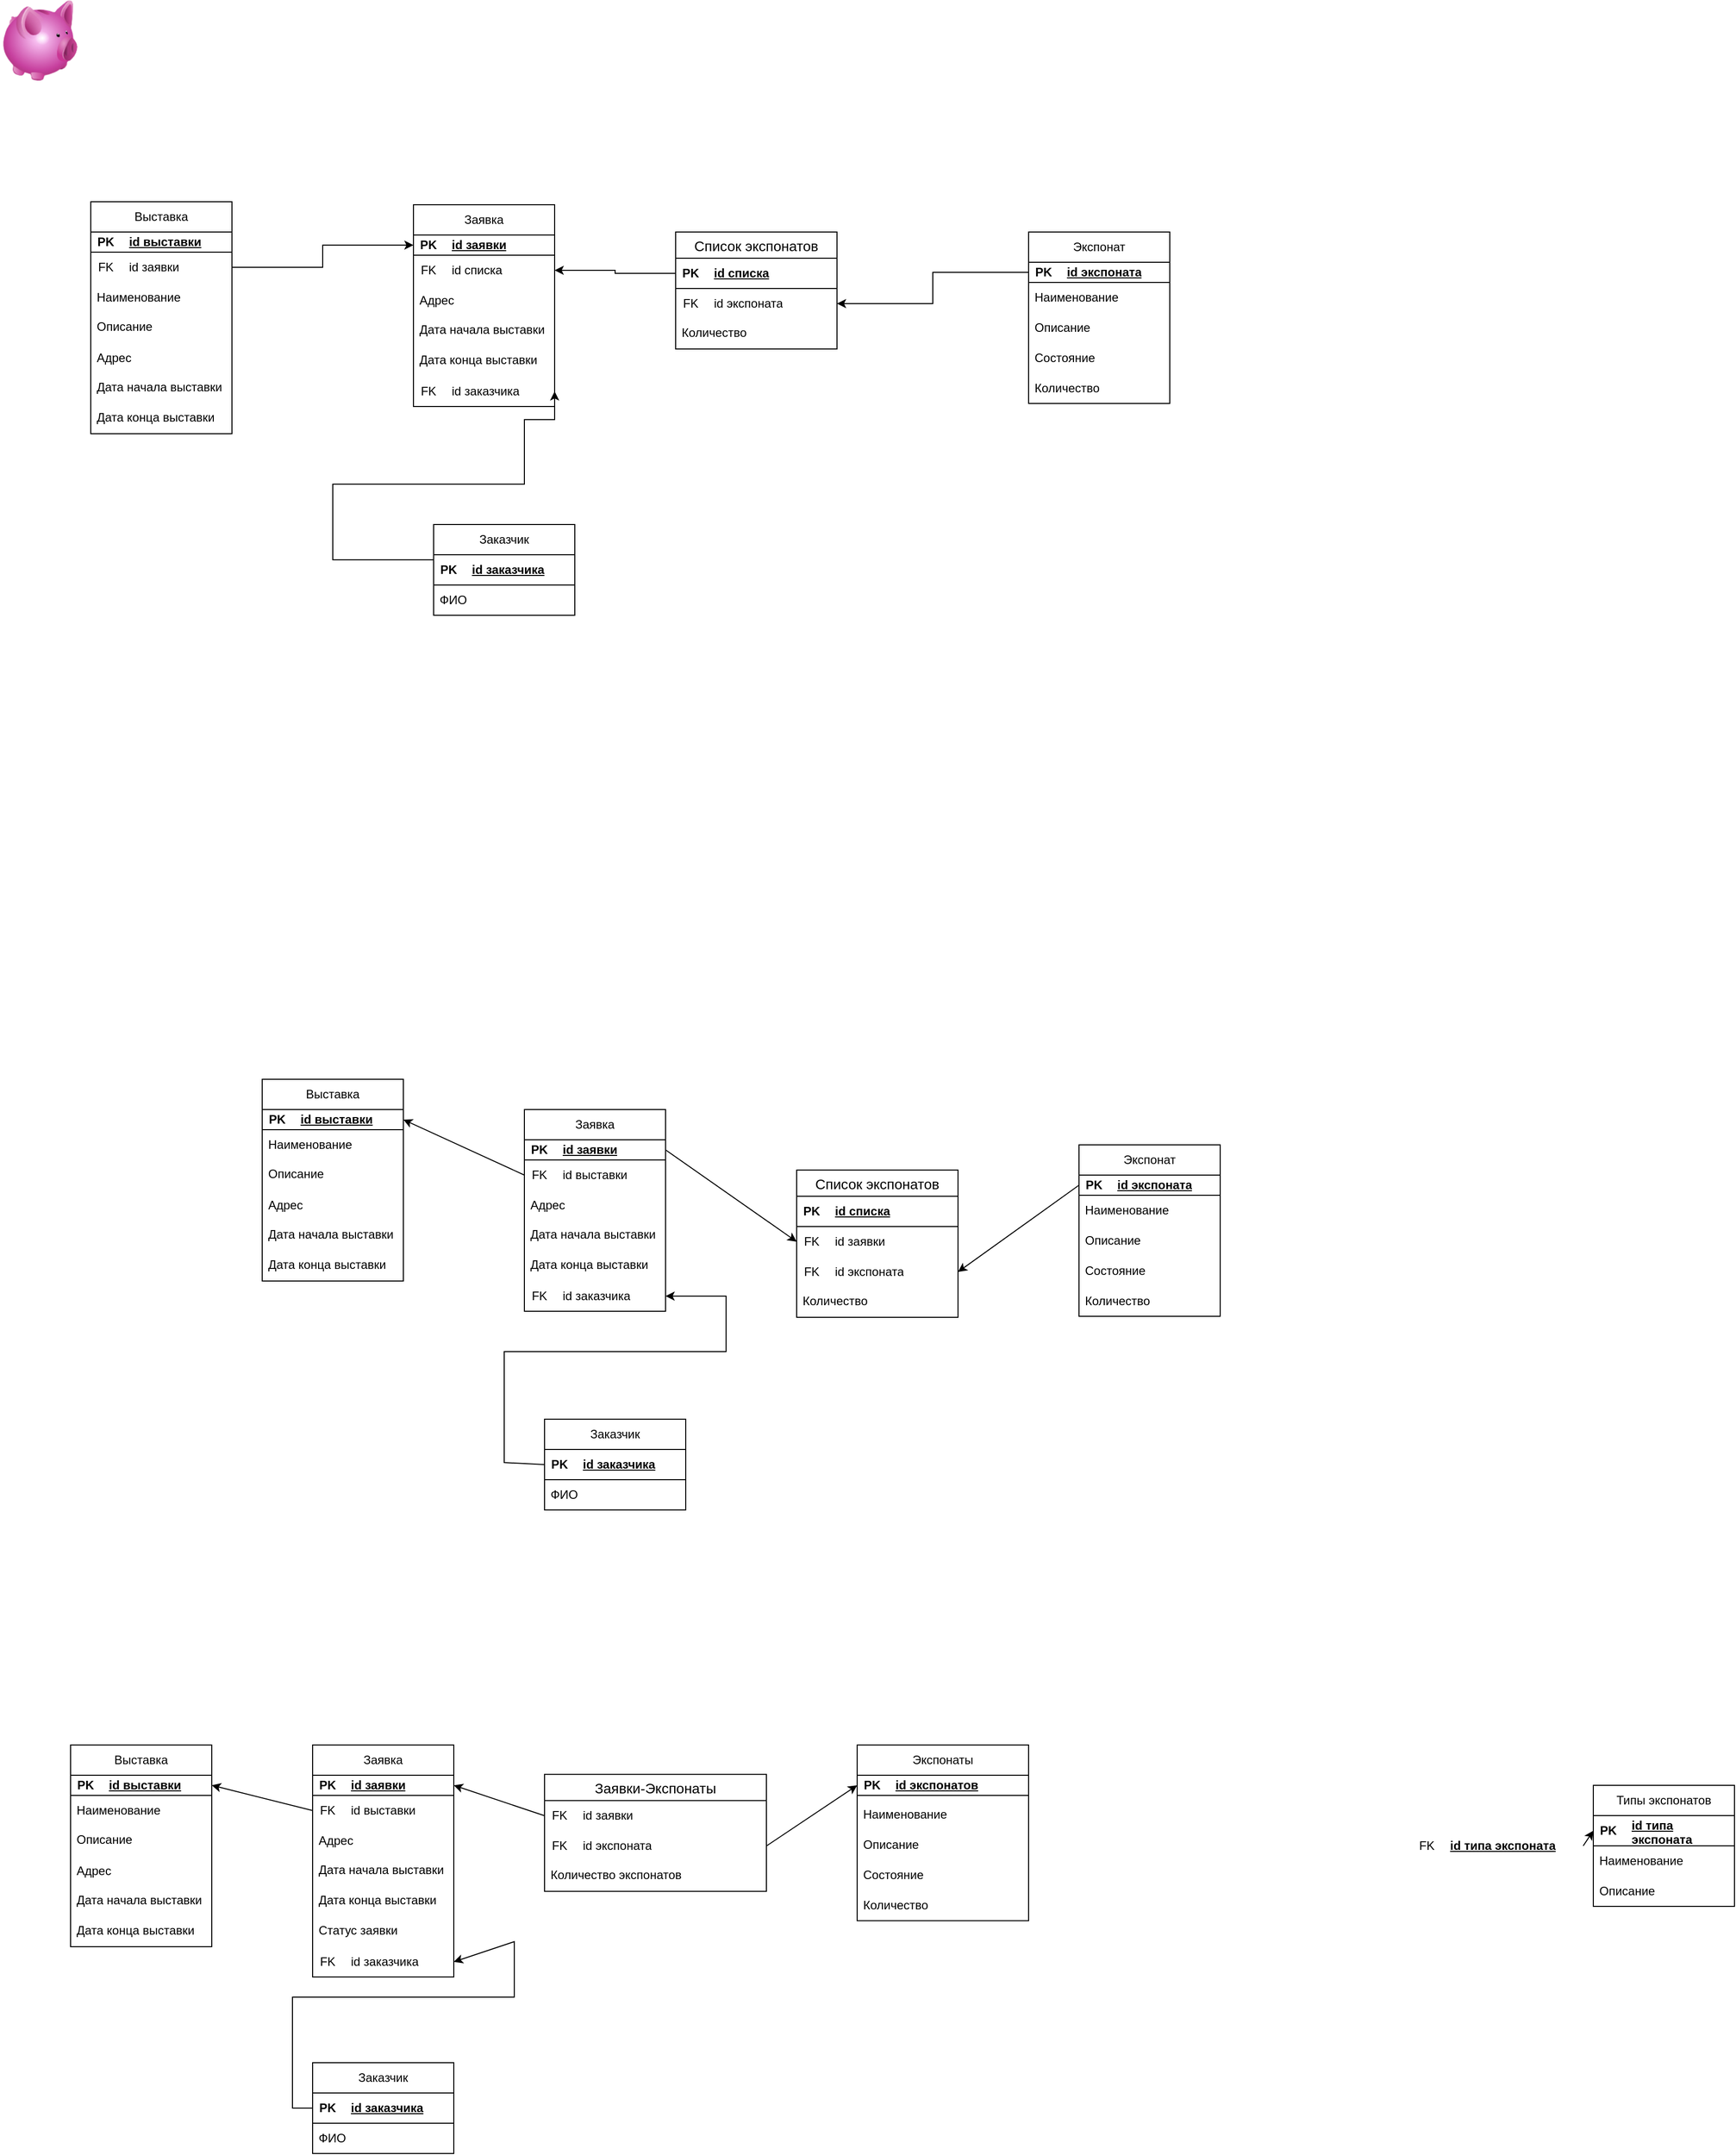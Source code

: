 <mxfile version="26.1.0">
  <diagram name="Страница — 1" id="1Udpp82dl5E-yOgq9Bk9">
    <mxGraphModel dx="1461" dy="1894" grid="1" gridSize="10" guides="1" tooltips="1" connect="1" arrows="1" fold="1" page="1" pageScale="1" pageWidth="827" pageHeight="1169" math="0" shadow="0">
      <root>
        <mxCell id="0" />
        <mxCell id="1" parent="0" />
        <mxCell id="-dNKnwfFhRTGbA_YPJCl-1" value="Экспонат" style="swimlane;fontStyle=0;childLayout=stackLayout;horizontal=1;startSize=30;horizontalStack=0;resizeParent=1;resizeParentMax=0;resizeLast=0;collapsible=1;marginBottom=0;whiteSpace=wrap;html=1;" parent="1" vertex="1">
          <mxGeometry x="1080" y="-70" width="140" height="170" as="geometry" />
        </mxCell>
        <mxCell id="p6UkOLfJ6QwIB64uSuT0-19" value="" style="shape=table;startSize=0;container=1;collapsible=1;childLayout=tableLayout;fixedRows=1;rowLines=0;fontStyle=0;align=center;resizeLast=1;strokeColor=none;fillColor=none;collapsible=0;" parent="-dNKnwfFhRTGbA_YPJCl-1" vertex="1">
          <mxGeometry y="30" width="140" height="20" as="geometry" />
        </mxCell>
        <mxCell id="p6UkOLfJ6QwIB64uSuT0-20" value="" style="shape=tableRow;horizontal=0;startSize=0;swimlaneHead=0;swimlaneBody=0;fillColor=none;collapsible=0;dropTarget=0;points=[[0,0.5],[1,0.5]];portConstraint=eastwest;top=0;left=0;right=0;bottom=1;" parent="p6UkOLfJ6QwIB64uSuT0-19" vertex="1">
          <mxGeometry width="140" height="20" as="geometry" />
        </mxCell>
        <mxCell id="p6UkOLfJ6QwIB64uSuT0-21" value="PK" style="shape=partialRectangle;connectable=0;fillColor=none;top=0;left=0;bottom=0;right=0;fontStyle=1;overflow=hidden;whiteSpace=wrap;html=1;" parent="p6UkOLfJ6QwIB64uSuT0-20" vertex="1">
          <mxGeometry width="30" height="20" as="geometry">
            <mxRectangle width="30" height="20" as="alternateBounds" />
          </mxGeometry>
        </mxCell>
        <mxCell id="p6UkOLfJ6QwIB64uSuT0-22" value="id экспоната" style="shape=partialRectangle;connectable=0;fillColor=none;top=0;left=0;bottom=0;right=0;align=left;spacingLeft=6;fontStyle=5;overflow=hidden;whiteSpace=wrap;html=1;" parent="p6UkOLfJ6QwIB64uSuT0-20" vertex="1">
          <mxGeometry x="30" width="110" height="20" as="geometry">
            <mxRectangle width="110" height="20" as="alternateBounds" />
          </mxGeometry>
        </mxCell>
        <mxCell id="-dNKnwfFhRTGbA_YPJCl-3" value="Наименование" style="text;strokeColor=none;fillColor=none;align=left;verticalAlign=middle;spacingLeft=4;spacingRight=4;overflow=hidden;points=[[0,0.5],[1,0.5]];portConstraint=eastwest;rotatable=0;whiteSpace=wrap;html=1;" parent="-dNKnwfFhRTGbA_YPJCl-1" vertex="1">
          <mxGeometry y="50" width="140" height="30" as="geometry" />
        </mxCell>
        <mxCell id="-dNKnwfFhRTGbA_YPJCl-4" value="Описание" style="text;strokeColor=none;fillColor=none;align=left;verticalAlign=middle;spacingLeft=4;spacingRight=4;overflow=hidden;points=[[0,0.5],[1,0.5]];portConstraint=eastwest;rotatable=0;whiteSpace=wrap;html=1;" parent="-dNKnwfFhRTGbA_YPJCl-1" vertex="1">
          <mxGeometry y="80" width="140" height="30" as="geometry" />
        </mxCell>
        <mxCell id="Apr5Gu9_tZ0Uqjy6RqHj-13" value="Состояние" style="text;strokeColor=none;fillColor=none;align=left;verticalAlign=middle;spacingLeft=4;spacingRight=4;overflow=hidden;points=[[0,0.5],[1,0.5]];portConstraint=eastwest;rotatable=0;whiteSpace=wrap;html=1;" parent="-dNKnwfFhRTGbA_YPJCl-1" vertex="1">
          <mxGeometry y="110" width="140" height="30" as="geometry" />
        </mxCell>
        <mxCell id="-dNKnwfFhRTGbA_YPJCl-19" value="Количество" style="text;strokeColor=none;fillColor=none;align=left;verticalAlign=middle;spacingLeft=4;spacingRight=4;overflow=hidden;points=[[0,0.5],[1,0.5]];portConstraint=eastwest;rotatable=0;whiteSpace=wrap;html=1;" parent="-dNKnwfFhRTGbA_YPJCl-1" vertex="1">
          <mxGeometry y="140" width="140" height="30" as="geometry" />
        </mxCell>
        <mxCell id="-dNKnwfFhRTGbA_YPJCl-5" value="Выставка" style="swimlane;fontStyle=0;childLayout=stackLayout;horizontal=1;startSize=30;horizontalStack=0;resizeParent=1;resizeParentMax=0;resizeLast=0;collapsible=1;marginBottom=0;whiteSpace=wrap;html=1;" parent="1" vertex="1">
          <mxGeometry x="150" y="-100" width="140" height="230" as="geometry" />
        </mxCell>
        <mxCell id="p6UkOLfJ6QwIB64uSuT0-15" value="" style="shape=table;startSize=0;container=1;collapsible=1;childLayout=tableLayout;fixedRows=1;rowLines=0;fontStyle=0;align=center;resizeLast=1;strokeColor=none;fillColor=none;collapsible=0;" parent="-dNKnwfFhRTGbA_YPJCl-5" vertex="1">
          <mxGeometry y="30" width="140" height="20" as="geometry" />
        </mxCell>
        <mxCell id="p6UkOLfJ6QwIB64uSuT0-16" value="" style="shape=tableRow;horizontal=0;startSize=0;swimlaneHead=0;swimlaneBody=0;fillColor=none;collapsible=0;dropTarget=0;points=[[0,0.5],[1,0.5]];portConstraint=eastwest;top=0;left=0;right=0;bottom=1;" parent="p6UkOLfJ6QwIB64uSuT0-15" vertex="1">
          <mxGeometry width="140" height="20" as="geometry" />
        </mxCell>
        <mxCell id="p6UkOLfJ6QwIB64uSuT0-17" value="PK" style="shape=partialRectangle;connectable=0;fillColor=none;top=0;left=0;bottom=0;right=0;fontStyle=1;overflow=hidden;whiteSpace=wrap;html=1;" parent="p6UkOLfJ6QwIB64uSuT0-16" vertex="1">
          <mxGeometry width="30" height="20" as="geometry">
            <mxRectangle width="30" height="20" as="alternateBounds" />
          </mxGeometry>
        </mxCell>
        <mxCell id="p6UkOLfJ6QwIB64uSuT0-18" value="id выставки" style="shape=partialRectangle;connectable=0;fillColor=none;top=0;left=0;bottom=0;right=0;align=left;spacingLeft=6;fontStyle=5;overflow=hidden;whiteSpace=wrap;html=1;" parent="p6UkOLfJ6QwIB64uSuT0-16" vertex="1">
          <mxGeometry x="30" width="110" height="20" as="geometry">
            <mxRectangle width="110" height="20" as="alternateBounds" />
          </mxGeometry>
        </mxCell>
        <mxCell id="Apr5Gu9_tZ0Uqjy6RqHj-18" value="" style="shape=table;startSize=0;container=1;collapsible=1;childLayout=tableLayout;fixedRows=1;rowLines=0;fontStyle=0;align=center;resizeLast=1;strokeColor=none;fillColor=none;collapsible=0;" parent="-dNKnwfFhRTGbA_YPJCl-5" vertex="1">
          <mxGeometry y="50" width="140" height="30" as="geometry" />
        </mxCell>
        <mxCell id="Apr5Gu9_tZ0Uqjy6RqHj-19" value="" style="shape=tableRow;horizontal=0;startSize=0;swimlaneHead=0;swimlaneBody=0;fillColor=none;collapsible=0;dropTarget=0;points=[[0,0.5],[1,0.5]];portConstraint=eastwest;top=0;left=0;right=0;bottom=0;" parent="Apr5Gu9_tZ0Uqjy6RqHj-18" vertex="1">
          <mxGeometry width="140" height="30" as="geometry" />
        </mxCell>
        <mxCell id="Apr5Gu9_tZ0Uqjy6RqHj-20" value="FK" style="shape=partialRectangle;connectable=0;fillColor=none;top=0;left=0;bottom=0;right=0;fontStyle=0;overflow=hidden;whiteSpace=wrap;html=1;" parent="Apr5Gu9_tZ0Uqjy6RqHj-19" vertex="1">
          <mxGeometry width="30" height="30" as="geometry">
            <mxRectangle width="30" height="30" as="alternateBounds" />
          </mxGeometry>
        </mxCell>
        <mxCell id="Apr5Gu9_tZ0Uqjy6RqHj-21" value="id заявки" style="shape=partialRectangle;connectable=0;fillColor=none;top=0;left=0;bottom=0;right=0;align=left;spacingLeft=6;fontStyle=0;overflow=hidden;whiteSpace=wrap;html=1;" parent="Apr5Gu9_tZ0Uqjy6RqHj-19" vertex="1">
          <mxGeometry x="30" width="110" height="30" as="geometry">
            <mxRectangle width="110" height="30" as="alternateBounds" />
          </mxGeometry>
        </mxCell>
        <mxCell id="-dNKnwfFhRTGbA_YPJCl-7" value="Наименование" style="text;strokeColor=none;fillColor=none;align=left;verticalAlign=middle;spacingLeft=4;spacingRight=4;overflow=hidden;points=[[0,0.5],[1,0.5]];portConstraint=eastwest;rotatable=0;whiteSpace=wrap;html=1;" parent="-dNKnwfFhRTGbA_YPJCl-5" vertex="1">
          <mxGeometry y="80" width="140" height="30" as="geometry" />
        </mxCell>
        <mxCell id="-dNKnwfFhRTGbA_YPJCl-26" value="Описание" style="text;strokeColor=none;fillColor=none;spacingLeft=4;spacingRight=4;overflow=hidden;rotatable=0;points=[[0,0.5],[1,0.5]];portConstraint=eastwest;fontSize=12;whiteSpace=wrap;html=1;" parent="-dNKnwfFhRTGbA_YPJCl-5" vertex="1">
          <mxGeometry y="110" width="140" height="30" as="geometry" />
        </mxCell>
        <mxCell id="-dNKnwfFhRTGbA_YPJCl-8" value="Адрес" style="text;strokeColor=none;fillColor=none;align=left;verticalAlign=middle;spacingLeft=4;spacingRight=4;overflow=hidden;points=[[0,0.5],[1,0.5]];portConstraint=eastwest;rotatable=0;whiteSpace=wrap;html=1;" parent="-dNKnwfFhRTGbA_YPJCl-5" vertex="1">
          <mxGeometry y="140" width="140" height="30" as="geometry" />
        </mxCell>
        <mxCell id="Apr5Gu9_tZ0Uqjy6RqHj-14" value="Дата начала выставки" style="text;strokeColor=none;fillColor=none;spacingLeft=4;spacingRight=4;overflow=hidden;rotatable=0;points=[[0,0.5],[1,0.5]];portConstraint=eastwest;fontSize=12;whiteSpace=wrap;html=1;" parent="-dNKnwfFhRTGbA_YPJCl-5" vertex="1">
          <mxGeometry y="170" width="140" height="30" as="geometry" />
        </mxCell>
        <mxCell id="Apr5Gu9_tZ0Uqjy6RqHj-15" value="Дата конца выставки" style="text;strokeColor=none;fillColor=none;spacingLeft=4;spacingRight=4;overflow=hidden;rotatable=0;points=[[0,0.5],[1,0.5]];portConstraint=eastwest;fontSize=12;whiteSpace=wrap;html=1;" parent="-dNKnwfFhRTGbA_YPJCl-5" vertex="1">
          <mxGeometry y="200" width="140" height="30" as="geometry" />
        </mxCell>
        <mxCell id="-dNKnwfFhRTGbA_YPJCl-9" value="Заказчик" style="swimlane;fontStyle=0;childLayout=stackLayout;horizontal=1;startSize=30;horizontalStack=0;resizeParent=1;resizeParentMax=0;resizeLast=0;collapsible=1;marginBottom=0;whiteSpace=wrap;html=1;" parent="1" vertex="1">
          <mxGeometry x="490" y="220" width="140" height="90" as="geometry" />
        </mxCell>
        <mxCell id="p6UkOLfJ6QwIB64uSuT0-26" value="" style="shape=table;startSize=0;container=1;collapsible=1;childLayout=tableLayout;fixedRows=1;rowLines=0;fontStyle=0;align=center;resizeLast=1;strokeColor=none;fillColor=none;collapsible=0;" parent="-dNKnwfFhRTGbA_YPJCl-9" vertex="1">
          <mxGeometry y="30" width="140" height="30" as="geometry" />
        </mxCell>
        <mxCell id="p6UkOLfJ6QwIB64uSuT0-27" value="" style="shape=tableRow;horizontal=0;startSize=0;swimlaneHead=0;swimlaneBody=0;fillColor=none;collapsible=0;dropTarget=0;points=[[0,0.5],[1,0.5]];portConstraint=eastwest;top=0;left=0;right=0;bottom=1;" parent="p6UkOLfJ6QwIB64uSuT0-26" vertex="1">
          <mxGeometry width="140" height="30" as="geometry" />
        </mxCell>
        <mxCell id="p6UkOLfJ6QwIB64uSuT0-28" value="PK" style="shape=partialRectangle;connectable=0;fillColor=none;top=0;left=0;bottom=0;right=0;fontStyle=1;overflow=hidden;whiteSpace=wrap;html=1;" parent="p6UkOLfJ6QwIB64uSuT0-27" vertex="1">
          <mxGeometry width="30" height="30" as="geometry">
            <mxRectangle width="30" height="30" as="alternateBounds" />
          </mxGeometry>
        </mxCell>
        <mxCell id="p6UkOLfJ6QwIB64uSuT0-29" value="id заказчика" style="shape=partialRectangle;connectable=0;fillColor=none;top=0;left=0;bottom=0;right=0;align=left;spacingLeft=6;fontStyle=5;overflow=hidden;whiteSpace=wrap;html=1;" parent="p6UkOLfJ6QwIB64uSuT0-27" vertex="1">
          <mxGeometry x="30" width="110" height="30" as="geometry">
            <mxRectangle width="110" height="30" as="alternateBounds" />
          </mxGeometry>
        </mxCell>
        <mxCell id="-dNKnwfFhRTGbA_YPJCl-11" value="ФИО" style="text;strokeColor=none;fillColor=none;align=left;verticalAlign=middle;spacingLeft=4;spacingRight=4;overflow=hidden;points=[[0,0.5],[1,0.5]];portConstraint=eastwest;rotatable=0;whiteSpace=wrap;html=1;" parent="-dNKnwfFhRTGbA_YPJCl-9" vertex="1">
          <mxGeometry y="60" width="140" height="30" as="geometry" />
        </mxCell>
        <mxCell id="-dNKnwfFhRTGbA_YPJCl-13" value="Заявка" style="swimlane;fontStyle=0;childLayout=stackLayout;horizontal=1;startSize=30;horizontalStack=0;resizeParent=1;resizeParentMax=0;resizeLast=0;collapsible=1;marginBottom=0;whiteSpace=wrap;html=1;" parent="1" vertex="1">
          <mxGeometry x="470" y="-97" width="140" height="200" as="geometry" />
        </mxCell>
        <mxCell id="p6UkOLfJ6QwIB64uSuT0-3" value="" style="shape=table;startSize=0;container=1;collapsible=1;childLayout=tableLayout;fixedRows=1;rowLines=0;fontStyle=0;align=center;resizeLast=1;strokeColor=none;fillColor=none;collapsible=0;" parent="-dNKnwfFhRTGbA_YPJCl-13" vertex="1">
          <mxGeometry y="30" width="140" height="20" as="geometry" />
        </mxCell>
        <mxCell id="p6UkOLfJ6QwIB64uSuT0-4" value="" style="shape=tableRow;horizontal=0;startSize=0;swimlaneHead=0;swimlaneBody=0;fillColor=none;collapsible=0;dropTarget=0;points=[[0,0.5],[1,0.5]];portConstraint=eastwest;top=0;left=0;right=0;bottom=1;" parent="p6UkOLfJ6QwIB64uSuT0-3" vertex="1">
          <mxGeometry width="140" height="20" as="geometry" />
        </mxCell>
        <mxCell id="p6UkOLfJ6QwIB64uSuT0-5" value="PK" style="shape=partialRectangle;connectable=0;fillColor=none;top=0;left=0;bottom=0;right=0;fontStyle=1;overflow=hidden;whiteSpace=wrap;html=1;" parent="p6UkOLfJ6QwIB64uSuT0-4" vertex="1">
          <mxGeometry width="30" height="20" as="geometry">
            <mxRectangle width="30" height="20" as="alternateBounds" />
          </mxGeometry>
        </mxCell>
        <mxCell id="p6UkOLfJ6QwIB64uSuT0-6" value="id заявки" style="shape=partialRectangle;connectable=0;fillColor=none;top=0;left=0;bottom=0;right=0;align=left;spacingLeft=6;fontStyle=5;overflow=hidden;whiteSpace=wrap;html=1;" parent="p6UkOLfJ6QwIB64uSuT0-4" vertex="1">
          <mxGeometry x="30" width="110" height="20" as="geometry">
            <mxRectangle width="110" height="20" as="alternateBounds" />
          </mxGeometry>
        </mxCell>
        <mxCell id="f62ME36TgHYAvJfO2AfK-12" value="" style="shape=table;startSize=0;container=1;collapsible=1;childLayout=tableLayout;fixedRows=1;rowLines=0;fontStyle=0;align=center;resizeLast=1;strokeColor=none;fillColor=none;collapsible=0;" parent="-dNKnwfFhRTGbA_YPJCl-13" vertex="1">
          <mxGeometry y="50" width="140" height="30" as="geometry" />
        </mxCell>
        <mxCell id="f62ME36TgHYAvJfO2AfK-13" value="" style="shape=tableRow;horizontal=0;startSize=0;swimlaneHead=0;swimlaneBody=0;fillColor=none;collapsible=0;dropTarget=0;points=[[0,0.5],[1,0.5]];portConstraint=eastwest;top=0;left=0;right=0;bottom=0;" parent="f62ME36TgHYAvJfO2AfK-12" vertex="1">
          <mxGeometry width="140" height="30" as="geometry" />
        </mxCell>
        <mxCell id="f62ME36TgHYAvJfO2AfK-14" value="FK" style="shape=partialRectangle;connectable=0;fillColor=none;top=0;left=0;bottom=0;right=0;fontStyle=0;overflow=hidden;whiteSpace=wrap;html=1;" parent="f62ME36TgHYAvJfO2AfK-13" vertex="1">
          <mxGeometry width="30" height="30" as="geometry">
            <mxRectangle width="30" height="30" as="alternateBounds" />
          </mxGeometry>
        </mxCell>
        <mxCell id="f62ME36TgHYAvJfO2AfK-15" value="id списка" style="shape=partialRectangle;connectable=0;fillColor=none;top=0;left=0;bottom=0;right=0;align=left;spacingLeft=6;fontStyle=0;overflow=hidden;whiteSpace=wrap;html=1;" parent="f62ME36TgHYAvJfO2AfK-13" vertex="1">
          <mxGeometry x="30" width="110" height="30" as="geometry">
            <mxRectangle width="110" height="30" as="alternateBounds" />
          </mxGeometry>
        </mxCell>
        <mxCell id="oT_m2YSeYBf6oJz2tqj2-5" value="Адрес" style="text;strokeColor=none;fillColor=none;align=left;verticalAlign=middle;spacingLeft=4;spacingRight=4;overflow=hidden;points=[[0,0.5],[1,0.5]];portConstraint=eastwest;rotatable=0;whiteSpace=wrap;html=1;" parent="-dNKnwfFhRTGbA_YPJCl-13" vertex="1">
          <mxGeometry y="80" width="140" height="30" as="geometry" />
        </mxCell>
        <mxCell id="p6UkOLfJ6QwIB64uSuT0-1" value="Дата начала выставки" style="text;strokeColor=none;fillColor=none;spacingLeft=4;spacingRight=4;overflow=hidden;rotatable=0;points=[[0,0.5],[1,0.5]];portConstraint=eastwest;fontSize=12;whiteSpace=wrap;html=1;" parent="-dNKnwfFhRTGbA_YPJCl-13" vertex="1">
          <mxGeometry y="110" width="140" height="30" as="geometry" />
        </mxCell>
        <mxCell id="p6UkOLfJ6QwIB64uSuT0-2" value="Дата конца выставки" style="text;strokeColor=none;fillColor=none;spacingLeft=4;spacingRight=4;overflow=hidden;rotatable=0;points=[[0,0.5],[1,0.5]];portConstraint=eastwest;fontSize=12;whiteSpace=wrap;html=1;" parent="-dNKnwfFhRTGbA_YPJCl-13" vertex="1">
          <mxGeometry y="140" width="140" height="30" as="geometry" />
        </mxCell>
        <mxCell id="p6UkOLfJ6QwIB64uSuT0-30" value="" style="shape=table;startSize=0;container=1;collapsible=1;childLayout=tableLayout;fixedRows=1;rowLines=0;fontStyle=0;align=center;resizeLast=1;strokeColor=none;fillColor=none;collapsible=0;" parent="-dNKnwfFhRTGbA_YPJCl-13" vertex="1">
          <mxGeometry y="170" width="140" height="30" as="geometry" />
        </mxCell>
        <mxCell id="p6UkOLfJ6QwIB64uSuT0-31" value="" style="shape=tableRow;horizontal=0;startSize=0;swimlaneHead=0;swimlaneBody=0;fillColor=none;collapsible=0;dropTarget=0;points=[[0,0.5],[1,0.5]];portConstraint=eastwest;top=0;left=0;right=0;bottom=0;" parent="p6UkOLfJ6QwIB64uSuT0-30" vertex="1">
          <mxGeometry width="140" height="30" as="geometry" />
        </mxCell>
        <mxCell id="p6UkOLfJ6QwIB64uSuT0-32" value="FK" style="shape=partialRectangle;connectable=0;fillColor=none;top=0;left=0;bottom=0;right=0;fontStyle=0;overflow=hidden;whiteSpace=wrap;html=1;" parent="p6UkOLfJ6QwIB64uSuT0-31" vertex="1">
          <mxGeometry width="30" height="30" as="geometry">
            <mxRectangle width="30" height="30" as="alternateBounds" />
          </mxGeometry>
        </mxCell>
        <mxCell id="p6UkOLfJ6QwIB64uSuT0-33" value="id заказчика" style="shape=partialRectangle;connectable=0;fillColor=none;top=0;left=0;bottom=0;right=0;align=left;spacingLeft=6;fontStyle=0;overflow=hidden;whiteSpace=wrap;html=1;" parent="p6UkOLfJ6QwIB64uSuT0-31" vertex="1">
          <mxGeometry x="30" width="110" height="30" as="geometry">
            <mxRectangle width="110" height="30" as="alternateBounds" />
          </mxGeometry>
        </mxCell>
        <mxCell id="f62ME36TgHYAvJfO2AfK-2" value="Список экспонатов" style="swimlane;fontStyle=0;childLayout=stackLayout;horizontal=1;startSize=26;horizontalStack=0;resizeParent=1;resizeParentMax=0;resizeLast=0;collapsible=1;marginBottom=0;align=center;fontSize=14;" parent="1" vertex="1">
          <mxGeometry x="730" y="-70" width="160" height="116" as="geometry" />
        </mxCell>
        <mxCell id="f62ME36TgHYAvJfO2AfK-8" value="" style="shape=table;startSize=0;container=1;collapsible=1;childLayout=tableLayout;fixedRows=1;rowLines=0;fontStyle=0;align=center;resizeLast=1;strokeColor=none;fillColor=none;collapsible=0;" parent="f62ME36TgHYAvJfO2AfK-2" vertex="1">
          <mxGeometry y="26" width="160" height="30" as="geometry" />
        </mxCell>
        <mxCell id="f62ME36TgHYAvJfO2AfK-9" value="" style="shape=tableRow;horizontal=0;startSize=0;swimlaneHead=0;swimlaneBody=0;fillColor=none;collapsible=0;dropTarget=0;points=[[0,0.5],[1,0.5]];portConstraint=eastwest;top=0;left=0;right=0;bottom=1;" parent="f62ME36TgHYAvJfO2AfK-8" vertex="1">
          <mxGeometry width="160" height="30" as="geometry" />
        </mxCell>
        <mxCell id="f62ME36TgHYAvJfO2AfK-10" value="PK" style="shape=partialRectangle;connectable=0;fillColor=none;top=0;left=0;bottom=0;right=0;fontStyle=1;overflow=hidden;whiteSpace=wrap;html=1;" parent="f62ME36TgHYAvJfO2AfK-9" vertex="1">
          <mxGeometry width="30" height="30" as="geometry">
            <mxRectangle width="30" height="30" as="alternateBounds" />
          </mxGeometry>
        </mxCell>
        <mxCell id="f62ME36TgHYAvJfO2AfK-11" value="id списка" style="shape=partialRectangle;connectable=0;fillColor=none;top=0;left=0;bottom=0;right=0;align=left;spacingLeft=6;fontStyle=5;overflow=hidden;whiteSpace=wrap;html=1;" parent="f62ME36TgHYAvJfO2AfK-9" vertex="1">
          <mxGeometry x="30" width="130" height="30" as="geometry">
            <mxRectangle width="130" height="30" as="alternateBounds" />
          </mxGeometry>
        </mxCell>
        <mxCell id="f62ME36TgHYAvJfO2AfK-16" value="" style="shape=table;startSize=0;container=1;collapsible=1;childLayout=tableLayout;fixedRows=1;rowLines=0;fontStyle=0;align=center;resizeLast=1;strokeColor=none;fillColor=none;collapsible=0;" parent="f62ME36TgHYAvJfO2AfK-2" vertex="1">
          <mxGeometry y="56" width="160" height="30" as="geometry" />
        </mxCell>
        <mxCell id="f62ME36TgHYAvJfO2AfK-17" value="" style="shape=tableRow;horizontal=0;startSize=0;swimlaneHead=0;swimlaneBody=0;fillColor=none;collapsible=0;dropTarget=0;points=[[0,0.5],[1,0.5]];portConstraint=eastwest;top=0;left=0;right=0;bottom=0;" parent="f62ME36TgHYAvJfO2AfK-16" vertex="1">
          <mxGeometry width="160" height="30" as="geometry" />
        </mxCell>
        <mxCell id="f62ME36TgHYAvJfO2AfK-18" value="FK" style="shape=partialRectangle;connectable=0;fillColor=none;top=0;left=0;bottom=0;right=0;fontStyle=0;overflow=hidden;whiteSpace=wrap;html=1;" parent="f62ME36TgHYAvJfO2AfK-17" vertex="1">
          <mxGeometry width="30" height="30" as="geometry">
            <mxRectangle width="30" height="30" as="alternateBounds" />
          </mxGeometry>
        </mxCell>
        <mxCell id="f62ME36TgHYAvJfO2AfK-19" value="id экспоната" style="shape=partialRectangle;connectable=0;fillColor=none;top=0;left=0;bottom=0;right=0;align=left;spacingLeft=6;fontStyle=0;overflow=hidden;whiteSpace=wrap;html=1;" parent="f62ME36TgHYAvJfO2AfK-17" vertex="1">
          <mxGeometry x="30" width="130" height="30" as="geometry">
            <mxRectangle width="130" height="30" as="alternateBounds" />
          </mxGeometry>
        </mxCell>
        <mxCell id="f62ME36TgHYAvJfO2AfK-5" value="Количество" style="text;strokeColor=none;fillColor=none;spacingLeft=4;spacingRight=4;overflow=hidden;rotatable=0;points=[[0,0.5],[1,0.5]];portConstraint=eastwest;fontSize=12;whiteSpace=wrap;html=1;" parent="f62ME36TgHYAvJfO2AfK-2" vertex="1">
          <mxGeometry y="86" width="160" height="30" as="geometry" />
        </mxCell>
        <mxCell id="f62ME36TgHYAvJfO2AfK-21" style="edgeStyle=orthogonalEdgeStyle;rounded=0;orthogonalLoop=1;jettySize=auto;html=1;entryX=1;entryY=0.5;entryDx=0;entryDy=0;exitX=0;exitY=0.5;exitDx=0;exitDy=0;" parent="1" source="f62ME36TgHYAvJfO2AfK-9" target="f62ME36TgHYAvJfO2AfK-13" edge="1">
          <mxGeometry relative="1" as="geometry" />
        </mxCell>
        <mxCell id="f62ME36TgHYAvJfO2AfK-22" value="" style="image;html=1;image=img/lib/clip_art/finance/Piggy_Bank_128x128.png" parent="1" vertex="1">
          <mxGeometry x="60" y="-300" width="80" height="80" as="geometry" />
        </mxCell>
        <mxCell id="f62ME36TgHYAvJfO2AfK-26" style="edgeStyle=orthogonalEdgeStyle;rounded=0;orthogonalLoop=1;jettySize=auto;html=1;entryX=1;entryY=0.5;entryDx=0;entryDy=0;" parent="1" source="p6UkOLfJ6QwIB64uSuT0-20" target="f62ME36TgHYAvJfO2AfK-17" edge="1">
          <mxGeometry relative="1" as="geometry" />
        </mxCell>
        <mxCell id="f62ME36TgHYAvJfO2AfK-28" style="edgeStyle=orthogonalEdgeStyle;rounded=0;orthogonalLoop=1;jettySize=auto;html=1;entryX=1;entryY=0.5;entryDx=0;entryDy=0;" parent="1" source="p6UkOLfJ6QwIB64uSuT0-27" target="p6UkOLfJ6QwIB64uSuT0-31" edge="1">
          <mxGeometry relative="1" as="geometry">
            <Array as="points">
              <mxPoint x="390" y="255" />
              <mxPoint x="390" y="180" />
              <mxPoint x="580" y="180" />
              <mxPoint x="580" y="116" />
            </Array>
          </mxGeometry>
        </mxCell>
        <mxCell id="oT_m2YSeYBf6oJz2tqj2-4" style="edgeStyle=orthogonalEdgeStyle;rounded=0;orthogonalLoop=1;jettySize=auto;html=1;entryX=0;entryY=0.5;entryDx=0;entryDy=0;" parent="1" source="Apr5Gu9_tZ0Uqjy6RqHj-19" target="p6UkOLfJ6QwIB64uSuT0-4" edge="1">
          <mxGeometry relative="1" as="geometry" />
        </mxCell>
        <mxCell id="J47GvgvJ-_oskRVqmHo1-1" value="Выставка" style="swimlane;fontStyle=0;childLayout=stackLayout;horizontal=1;startSize=30;horizontalStack=0;resizeParent=1;resizeParentMax=0;resizeLast=0;collapsible=1;marginBottom=0;whiteSpace=wrap;html=1;" vertex="1" parent="1">
          <mxGeometry x="320" y="770" width="140" height="200" as="geometry" />
        </mxCell>
        <mxCell id="J47GvgvJ-_oskRVqmHo1-2" value="" style="shape=table;startSize=0;container=1;collapsible=1;childLayout=tableLayout;fixedRows=1;rowLines=0;fontStyle=0;align=center;resizeLast=1;strokeColor=none;fillColor=none;collapsible=0;" vertex="1" parent="J47GvgvJ-_oskRVqmHo1-1">
          <mxGeometry y="30" width="140" height="20" as="geometry" />
        </mxCell>
        <mxCell id="J47GvgvJ-_oskRVqmHo1-3" value="" style="shape=tableRow;horizontal=0;startSize=0;swimlaneHead=0;swimlaneBody=0;fillColor=none;collapsible=0;dropTarget=0;points=[[0,0.5],[1,0.5]];portConstraint=eastwest;top=0;left=0;right=0;bottom=1;" vertex="1" parent="J47GvgvJ-_oskRVqmHo1-2">
          <mxGeometry width="140" height="20" as="geometry" />
        </mxCell>
        <mxCell id="J47GvgvJ-_oskRVqmHo1-4" value="PK" style="shape=partialRectangle;connectable=0;fillColor=none;top=0;left=0;bottom=0;right=0;fontStyle=1;overflow=hidden;whiteSpace=wrap;html=1;" vertex="1" parent="J47GvgvJ-_oskRVqmHo1-3">
          <mxGeometry width="30" height="20" as="geometry">
            <mxRectangle width="30" height="20" as="alternateBounds" />
          </mxGeometry>
        </mxCell>
        <mxCell id="J47GvgvJ-_oskRVqmHo1-5" value="id выставки" style="shape=partialRectangle;connectable=0;fillColor=none;top=0;left=0;bottom=0;right=0;align=left;spacingLeft=6;fontStyle=5;overflow=hidden;whiteSpace=wrap;html=1;" vertex="1" parent="J47GvgvJ-_oskRVqmHo1-3">
          <mxGeometry x="30" width="110" height="20" as="geometry">
            <mxRectangle width="110" height="20" as="alternateBounds" />
          </mxGeometry>
        </mxCell>
        <mxCell id="J47GvgvJ-_oskRVqmHo1-10" value="Наименование" style="text;strokeColor=none;fillColor=none;align=left;verticalAlign=middle;spacingLeft=4;spacingRight=4;overflow=hidden;points=[[0,0.5],[1,0.5]];portConstraint=eastwest;rotatable=0;whiteSpace=wrap;html=1;" vertex="1" parent="J47GvgvJ-_oskRVqmHo1-1">
          <mxGeometry y="50" width="140" height="30" as="geometry" />
        </mxCell>
        <mxCell id="J47GvgvJ-_oskRVqmHo1-11" value="Описание" style="text;strokeColor=none;fillColor=none;spacingLeft=4;spacingRight=4;overflow=hidden;rotatable=0;points=[[0,0.5],[1,0.5]];portConstraint=eastwest;fontSize=12;whiteSpace=wrap;html=1;" vertex="1" parent="J47GvgvJ-_oskRVqmHo1-1">
          <mxGeometry y="80" width="140" height="30" as="geometry" />
        </mxCell>
        <mxCell id="J47GvgvJ-_oskRVqmHo1-12" value="Адрес" style="text;strokeColor=none;fillColor=none;align=left;verticalAlign=middle;spacingLeft=4;spacingRight=4;overflow=hidden;points=[[0,0.5],[1,0.5]];portConstraint=eastwest;rotatable=0;whiteSpace=wrap;html=1;" vertex="1" parent="J47GvgvJ-_oskRVqmHo1-1">
          <mxGeometry y="110" width="140" height="30" as="geometry" />
        </mxCell>
        <mxCell id="J47GvgvJ-_oskRVqmHo1-13" value="Дата начала выставки" style="text;strokeColor=none;fillColor=none;spacingLeft=4;spacingRight=4;overflow=hidden;rotatable=0;points=[[0,0.5],[1,0.5]];portConstraint=eastwest;fontSize=12;whiteSpace=wrap;html=1;" vertex="1" parent="J47GvgvJ-_oskRVqmHo1-1">
          <mxGeometry y="140" width="140" height="30" as="geometry" />
        </mxCell>
        <mxCell id="J47GvgvJ-_oskRVqmHo1-14" value="Дата конца выставки" style="text;strokeColor=none;fillColor=none;spacingLeft=4;spacingRight=4;overflow=hidden;rotatable=0;points=[[0,0.5],[1,0.5]];portConstraint=eastwest;fontSize=12;whiteSpace=wrap;html=1;" vertex="1" parent="J47GvgvJ-_oskRVqmHo1-1">
          <mxGeometry y="170" width="140" height="30" as="geometry" />
        </mxCell>
        <mxCell id="J47GvgvJ-_oskRVqmHo1-15" value="Экспонат" style="swimlane;fontStyle=0;childLayout=stackLayout;horizontal=1;startSize=30;horizontalStack=0;resizeParent=1;resizeParentMax=0;resizeLast=0;collapsible=1;marginBottom=0;whiteSpace=wrap;html=1;" vertex="1" parent="1">
          <mxGeometry x="1130" y="835" width="140" height="170" as="geometry" />
        </mxCell>
        <mxCell id="J47GvgvJ-_oskRVqmHo1-16" value="" style="shape=table;startSize=0;container=1;collapsible=1;childLayout=tableLayout;fixedRows=1;rowLines=0;fontStyle=0;align=center;resizeLast=1;strokeColor=none;fillColor=none;collapsible=0;" vertex="1" parent="J47GvgvJ-_oskRVqmHo1-15">
          <mxGeometry y="30" width="140" height="20" as="geometry" />
        </mxCell>
        <mxCell id="J47GvgvJ-_oskRVqmHo1-17" value="" style="shape=tableRow;horizontal=0;startSize=0;swimlaneHead=0;swimlaneBody=0;fillColor=none;collapsible=0;dropTarget=0;points=[[0,0.5],[1,0.5]];portConstraint=eastwest;top=0;left=0;right=0;bottom=1;" vertex="1" parent="J47GvgvJ-_oskRVqmHo1-16">
          <mxGeometry width="140" height="20" as="geometry" />
        </mxCell>
        <mxCell id="J47GvgvJ-_oskRVqmHo1-18" value="PK" style="shape=partialRectangle;connectable=0;fillColor=none;top=0;left=0;bottom=0;right=0;fontStyle=1;overflow=hidden;whiteSpace=wrap;html=1;" vertex="1" parent="J47GvgvJ-_oskRVqmHo1-17">
          <mxGeometry width="30" height="20" as="geometry">
            <mxRectangle width="30" height="20" as="alternateBounds" />
          </mxGeometry>
        </mxCell>
        <mxCell id="J47GvgvJ-_oskRVqmHo1-19" value="id экспоната" style="shape=partialRectangle;connectable=0;fillColor=none;top=0;left=0;bottom=0;right=0;align=left;spacingLeft=6;fontStyle=5;overflow=hidden;whiteSpace=wrap;html=1;" vertex="1" parent="J47GvgvJ-_oskRVqmHo1-17">
          <mxGeometry x="30" width="110" height="20" as="geometry">
            <mxRectangle width="110" height="20" as="alternateBounds" />
          </mxGeometry>
        </mxCell>
        <mxCell id="J47GvgvJ-_oskRVqmHo1-20" value="Наименование" style="text;strokeColor=none;fillColor=none;align=left;verticalAlign=middle;spacingLeft=4;spacingRight=4;overflow=hidden;points=[[0,0.5],[1,0.5]];portConstraint=eastwest;rotatable=0;whiteSpace=wrap;html=1;" vertex="1" parent="J47GvgvJ-_oskRVqmHo1-15">
          <mxGeometry y="50" width="140" height="30" as="geometry" />
        </mxCell>
        <mxCell id="J47GvgvJ-_oskRVqmHo1-21" value="Описание" style="text;strokeColor=none;fillColor=none;align=left;verticalAlign=middle;spacingLeft=4;spacingRight=4;overflow=hidden;points=[[0,0.5],[1,0.5]];portConstraint=eastwest;rotatable=0;whiteSpace=wrap;html=1;" vertex="1" parent="J47GvgvJ-_oskRVqmHo1-15">
          <mxGeometry y="80" width="140" height="30" as="geometry" />
        </mxCell>
        <mxCell id="J47GvgvJ-_oskRVqmHo1-22" value="Состояние" style="text;strokeColor=none;fillColor=none;align=left;verticalAlign=middle;spacingLeft=4;spacingRight=4;overflow=hidden;points=[[0,0.5],[1,0.5]];portConstraint=eastwest;rotatable=0;whiteSpace=wrap;html=1;" vertex="1" parent="J47GvgvJ-_oskRVqmHo1-15">
          <mxGeometry y="110" width="140" height="30" as="geometry" />
        </mxCell>
        <mxCell id="J47GvgvJ-_oskRVqmHo1-23" value="Количество" style="text;strokeColor=none;fillColor=none;align=left;verticalAlign=middle;spacingLeft=4;spacingRight=4;overflow=hidden;points=[[0,0.5],[1,0.5]];portConstraint=eastwest;rotatable=0;whiteSpace=wrap;html=1;" vertex="1" parent="J47GvgvJ-_oskRVqmHo1-15">
          <mxGeometry y="140" width="140" height="30" as="geometry" />
        </mxCell>
        <mxCell id="J47GvgvJ-_oskRVqmHo1-28" value="Заявка" style="swimlane;fontStyle=0;childLayout=stackLayout;horizontal=1;startSize=30;horizontalStack=0;resizeParent=1;resizeParentMax=0;resizeLast=0;collapsible=1;marginBottom=0;whiteSpace=wrap;html=1;" vertex="1" parent="1">
          <mxGeometry x="580" y="800" width="140" height="200" as="geometry" />
        </mxCell>
        <mxCell id="J47GvgvJ-_oskRVqmHo1-29" value="" style="shape=table;startSize=0;container=1;collapsible=1;childLayout=tableLayout;fixedRows=1;rowLines=0;fontStyle=0;align=center;resizeLast=1;strokeColor=none;fillColor=none;collapsible=0;" vertex="1" parent="J47GvgvJ-_oskRVqmHo1-28">
          <mxGeometry y="30" width="140" height="20" as="geometry" />
        </mxCell>
        <mxCell id="J47GvgvJ-_oskRVqmHo1-30" value="" style="shape=tableRow;horizontal=0;startSize=0;swimlaneHead=0;swimlaneBody=0;fillColor=none;collapsible=0;dropTarget=0;points=[[0,0.5],[1,0.5]];portConstraint=eastwest;top=0;left=0;right=0;bottom=1;" vertex="1" parent="J47GvgvJ-_oskRVqmHo1-29">
          <mxGeometry width="140" height="20" as="geometry" />
        </mxCell>
        <mxCell id="J47GvgvJ-_oskRVqmHo1-31" value="PK" style="shape=partialRectangle;connectable=0;fillColor=none;top=0;left=0;bottom=0;right=0;fontStyle=1;overflow=hidden;whiteSpace=wrap;html=1;" vertex="1" parent="J47GvgvJ-_oskRVqmHo1-30">
          <mxGeometry width="30" height="20" as="geometry">
            <mxRectangle width="30" height="20" as="alternateBounds" />
          </mxGeometry>
        </mxCell>
        <mxCell id="J47GvgvJ-_oskRVqmHo1-32" value="id заявки" style="shape=partialRectangle;connectable=0;fillColor=none;top=0;left=0;bottom=0;right=0;align=left;spacingLeft=6;fontStyle=5;overflow=hidden;whiteSpace=wrap;html=1;" vertex="1" parent="J47GvgvJ-_oskRVqmHo1-30">
          <mxGeometry x="30" width="110" height="20" as="geometry">
            <mxRectangle width="110" height="20" as="alternateBounds" />
          </mxGeometry>
        </mxCell>
        <mxCell id="J47GvgvJ-_oskRVqmHo1-47" value="" style="shape=table;startSize=0;container=1;collapsible=1;childLayout=tableLayout;fixedRows=1;rowLines=0;fontStyle=0;align=center;resizeLast=1;strokeColor=none;fillColor=none;collapsible=0;" vertex="1" parent="J47GvgvJ-_oskRVqmHo1-28">
          <mxGeometry y="50" width="140" height="30" as="geometry" />
        </mxCell>
        <mxCell id="J47GvgvJ-_oskRVqmHo1-48" value="" style="shape=tableRow;horizontal=0;startSize=0;swimlaneHead=0;swimlaneBody=0;fillColor=none;collapsible=0;dropTarget=0;points=[[0,0.5],[1,0.5]];portConstraint=eastwest;top=0;left=0;right=0;bottom=0;" vertex="1" parent="J47GvgvJ-_oskRVqmHo1-47">
          <mxGeometry width="140" height="30" as="geometry" />
        </mxCell>
        <mxCell id="J47GvgvJ-_oskRVqmHo1-49" value="FK" style="shape=partialRectangle;connectable=0;fillColor=none;top=0;left=0;bottom=0;right=0;fontStyle=0;overflow=hidden;whiteSpace=wrap;html=1;" vertex="1" parent="J47GvgvJ-_oskRVqmHo1-48">
          <mxGeometry width="30" height="30" as="geometry">
            <mxRectangle width="30" height="30" as="alternateBounds" />
          </mxGeometry>
        </mxCell>
        <mxCell id="J47GvgvJ-_oskRVqmHo1-50" value="id выставки" style="shape=partialRectangle;connectable=0;fillColor=none;top=0;left=0;bottom=0;right=0;align=left;spacingLeft=6;fontStyle=0;overflow=hidden;whiteSpace=wrap;html=1;" vertex="1" parent="J47GvgvJ-_oskRVqmHo1-48">
          <mxGeometry x="30" width="110" height="30" as="geometry">
            <mxRectangle width="110" height="30" as="alternateBounds" />
          </mxGeometry>
        </mxCell>
        <mxCell id="J47GvgvJ-_oskRVqmHo1-37" value="Адрес" style="text;strokeColor=none;fillColor=none;align=left;verticalAlign=middle;spacingLeft=4;spacingRight=4;overflow=hidden;points=[[0,0.5],[1,0.5]];portConstraint=eastwest;rotatable=0;whiteSpace=wrap;html=1;" vertex="1" parent="J47GvgvJ-_oskRVqmHo1-28">
          <mxGeometry y="80" width="140" height="30" as="geometry" />
        </mxCell>
        <mxCell id="J47GvgvJ-_oskRVqmHo1-38" value="Дата начала выставки" style="text;strokeColor=none;fillColor=none;spacingLeft=4;spacingRight=4;overflow=hidden;rotatable=0;points=[[0,0.5],[1,0.5]];portConstraint=eastwest;fontSize=12;whiteSpace=wrap;html=1;" vertex="1" parent="J47GvgvJ-_oskRVqmHo1-28">
          <mxGeometry y="110" width="140" height="30" as="geometry" />
        </mxCell>
        <mxCell id="J47GvgvJ-_oskRVqmHo1-39" value="Дата конца выставки" style="text;strokeColor=none;fillColor=none;spacingLeft=4;spacingRight=4;overflow=hidden;rotatable=0;points=[[0,0.5],[1,0.5]];portConstraint=eastwest;fontSize=12;whiteSpace=wrap;html=1;" vertex="1" parent="J47GvgvJ-_oskRVqmHo1-28">
          <mxGeometry y="140" width="140" height="30" as="geometry" />
        </mxCell>
        <mxCell id="J47GvgvJ-_oskRVqmHo1-40" value="" style="shape=table;startSize=0;container=1;collapsible=1;childLayout=tableLayout;fixedRows=1;rowLines=0;fontStyle=0;align=center;resizeLast=1;strokeColor=none;fillColor=none;collapsible=0;" vertex="1" parent="J47GvgvJ-_oskRVqmHo1-28">
          <mxGeometry y="170" width="140" height="30" as="geometry" />
        </mxCell>
        <mxCell id="J47GvgvJ-_oskRVqmHo1-41" value="" style="shape=tableRow;horizontal=0;startSize=0;swimlaneHead=0;swimlaneBody=0;fillColor=none;collapsible=0;dropTarget=0;points=[[0,0.5],[1,0.5]];portConstraint=eastwest;top=0;left=0;right=0;bottom=0;" vertex="1" parent="J47GvgvJ-_oskRVqmHo1-40">
          <mxGeometry width="140" height="30" as="geometry" />
        </mxCell>
        <mxCell id="J47GvgvJ-_oskRVqmHo1-42" value="FK" style="shape=partialRectangle;connectable=0;fillColor=none;top=0;left=0;bottom=0;right=0;fontStyle=0;overflow=hidden;whiteSpace=wrap;html=1;" vertex="1" parent="J47GvgvJ-_oskRVqmHo1-41">
          <mxGeometry width="30" height="30" as="geometry">
            <mxRectangle width="30" height="30" as="alternateBounds" />
          </mxGeometry>
        </mxCell>
        <mxCell id="J47GvgvJ-_oskRVqmHo1-43" value="id заказчика" style="shape=partialRectangle;connectable=0;fillColor=none;top=0;left=0;bottom=0;right=0;align=left;spacingLeft=6;fontStyle=0;overflow=hidden;whiteSpace=wrap;html=1;" vertex="1" parent="J47GvgvJ-_oskRVqmHo1-41">
          <mxGeometry x="30" width="110" height="30" as="geometry">
            <mxRectangle width="110" height="30" as="alternateBounds" />
          </mxGeometry>
        </mxCell>
        <mxCell id="J47GvgvJ-_oskRVqmHo1-51" value="" style="endArrow=classic;html=1;rounded=0;exitX=0;exitY=0.5;exitDx=0;exitDy=0;entryX=1;entryY=0.5;entryDx=0;entryDy=0;" edge="1" parent="1" source="J47GvgvJ-_oskRVqmHo1-48" target="J47GvgvJ-_oskRVqmHo1-3">
          <mxGeometry width="50" height="50" relative="1" as="geometry">
            <mxPoint x="720" y="840" as="sourcePoint" />
            <mxPoint x="770" y="790" as="targetPoint" />
          </mxGeometry>
        </mxCell>
        <mxCell id="J47GvgvJ-_oskRVqmHo1-52" value="Список экспонатов" style="swimlane;fontStyle=0;childLayout=stackLayout;horizontal=1;startSize=26;horizontalStack=0;resizeParent=1;resizeParentMax=0;resizeLast=0;collapsible=1;marginBottom=0;align=center;fontSize=14;" vertex="1" parent="1">
          <mxGeometry x="850" y="860" width="160" height="146" as="geometry" />
        </mxCell>
        <mxCell id="J47GvgvJ-_oskRVqmHo1-53" value="" style="shape=table;startSize=0;container=1;collapsible=1;childLayout=tableLayout;fixedRows=1;rowLines=0;fontStyle=0;align=center;resizeLast=1;strokeColor=none;fillColor=none;collapsible=0;" vertex="1" parent="J47GvgvJ-_oskRVqmHo1-52">
          <mxGeometry y="26" width="160" height="30" as="geometry" />
        </mxCell>
        <mxCell id="J47GvgvJ-_oskRVqmHo1-54" value="" style="shape=tableRow;horizontal=0;startSize=0;swimlaneHead=0;swimlaneBody=0;fillColor=none;collapsible=0;dropTarget=0;points=[[0,0.5],[1,0.5]];portConstraint=eastwest;top=0;left=0;right=0;bottom=1;" vertex="1" parent="J47GvgvJ-_oskRVqmHo1-53">
          <mxGeometry width="160" height="30" as="geometry" />
        </mxCell>
        <mxCell id="J47GvgvJ-_oskRVqmHo1-55" value="PK" style="shape=partialRectangle;connectable=0;fillColor=none;top=0;left=0;bottom=0;right=0;fontStyle=1;overflow=hidden;whiteSpace=wrap;html=1;" vertex="1" parent="J47GvgvJ-_oskRVqmHo1-54">
          <mxGeometry width="30" height="30" as="geometry">
            <mxRectangle width="30" height="30" as="alternateBounds" />
          </mxGeometry>
        </mxCell>
        <mxCell id="J47GvgvJ-_oskRVqmHo1-56" value="id списка" style="shape=partialRectangle;connectable=0;fillColor=none;top=0;left=0;bottom=0;right=0;align=left;spacingLeft=6;fontStyle=5;overflow=hidden;whiteSpace=wrap;html=1;" vertex="1" parent="J47GvgvJ-_oskRVqmHo1-54">
          <mxGeometry x="30" width="130" height="30" as="geometry">
            <mxRectangle width="130" height="30" as="alternateBounds" />
          </mxGeometry>
        </mxCell>
        <mxCell id="J47GvgvJ-_oskRVqmHo1-57" value="" style="shape=table;startSize=0;container=1;collapsible=1;childLayout=tableLayout;fixedRows=1;rowLines=0;fontStyle=0;align=center;resizeLast=1;strokeColor=none;fillColor=none;collapsible=0;" vertex="1" parent="J47GvgvJ-_oskRVqmHo1-52">
          <mxGeometry y="56" width="160" height="60" as="geometry" />
        </mxCell>
        <mxCell id="J47GvgvJ-_oskRVqmHo1-63" value="" style="shape=tableRow;horizontal=0;startSize=0;swimlaneHead=0;swimlaneBody=0;fillColor=none;collapsible=0;dropTarget=0;points=[[0,0.5],[1,0.5]];portConstraint=eastwest;top=0;left=0;right=0;bottom=0;" vertex="1" parent="J47GvgvJ-_oskRVqmHo1-57">
          <mxGeometry width="160" height="30" as="geometry" />
        </mxCell>
        <mxCell id="J47GvgvJ-_oskRVqmHo1-64" value="FK" style="shape=partialRectangle;connectable=0;fillColor=none;top=0;left=0;bottom=0;right=0;fontStyle=0;overflow=hidden;whiteSpace=wrap;html=1;" vertex="1" parent="J47GvgvJ-_oskRVqmHo1-63">
          <mxGeometry width="30" height="30" as="geometry">
            <mxRectangle width="30" height="30" as="alternateBounds" />
          </mxGeometry>
        </mxCell>
        <mxCell id="J47GvgvJ-_oskRVqmHo1-65" value="id заявки" style="shape=partialRectangle;connectable=0;fillColor=none;top=0;left=0;bottom=0;right=0;align=left;spacingLeft=6;fontStyle=0;overflow=hidden;whiteSpace=wrap;html=1;" vertex="1" parent="J47GvgvJ-_oskRVqmHo1-63">
          <mxGeometry x="30" width="130" height="30" as="geometry">
            <mxRectangle width="130" height="30" as="alternateBounds" />
          </mxGeometry>
        </mxCell>
        <mxCell id="J47GvgvJ-_oskRVqmHo1-58" value="" style="shape=tableRow;horizontal=0;startSize=0;swimlaneHead=0;swimlaneBody=0;fillColor=none;collapsible=0;dropTarget=0;points=[[0,0.5],[1,0.5]];portConstraint=eastwest;top=0;left=0;right=0;bottom=0;" vertex="1" parent="J47GvgvJ-_oskRVqmHo1-57">
          <mxGeometry y="30" width="160" height="30" as="geometry" />
        </mxCell>
        <mxCell id="J47GvgvJ-_oskRVqmHo1-59" value="FK" style="shape=partialRectangle;connectable=0;fillColor=none;top=0;left=0;bottom=0;right=0;fontStyle=0;overflow=hidden;whiteSpace=wrap;html=1;" vertex="1" parent="J47GvgvJ-_oskRVqmHo1-58">
          <mxGeometry width="30" height="30" as="geometry">
            <mxRectangle width="30" height="30" as="alternateBounds" />
          </mxGeometry>
        </mxCell>
        <mxCell id="J47GvgvJ-_oskRVqmHo1-60" value="id экспоната" style="shape=partialRectangle;connectable=0;fillColor=none;top=0;left=0;bottom=0;right=0;align=left;spacingLeft=6;fontStyle=0;overflow=hidden;whiteSpace=wrap;html=1;" vertex="1" parent="J47GvgvJ-_oskRVqmHo1-58">
          <mxGeometry x="30" width="130" height="30" as="geometry">
            <mxRectangle width="130" height="30" as="alternateBounds" />
          </mxGeometry>
        </mxCell>
        <mxCell id="J47GvgvJ-_oskRVqmHo1-61" value="Количество" style="text;strokeColor=none;fillColor=none;spacingLeft=4;spacingRight=4;overflow=hidden;rotatable=0;points=[[0,0.5],[1,0.5]];portConstraint=eastwest;fontSize=12;whiteSpace=wrap;html=1;" vertex="1" parent="J47GvgvJ-_oskRVqmHo1-52">
          <mxGeometry y="116" width="160" height="30" as="geometry" />
        </mxCell>
        <mxCell id="J47GvgvJ-_oskRVqmHo1-70" value="" style="endArrow=classic;html=1;rounded=0;exitX=0;exitY=0.5;exitDx=0;exitDy=0;entryX=1;entryY=0.5;entryDx=0;entryDy=0;" edge="1" parent="1" source="J47GvgvJ-_oskRVqmHo1-17" target="J47GvgvJ-_oskRVqmHo1-58">
          <mxGeometry width="50" height="50" relative="1" as="geometry">
            <mxPoint x="720" y="1140" as="sourcePoint" />
            <mxPoint x="770" y="1090" as="targetPoint" />
          </mxGeometry>
        </mxCell>
        <mxCell id="J47GvgvJ-_oskRVqmHo1-71" value="" style="endArrow=classic;html=1;rounded=0;entryX=0;entryY=0.5;entryDx=0;entryDy=0;exitX=1;exitY=0.5;exitDx=0;exitDy=0;" edge="1" parent="1" source="J47GvgvJ-_oskRVqmHo1-30" target="J47GvgvJ-_oskRVqmHo1-63">
          <mxGeometry width="50" height="50" relative="1" as="geometry">
            <mxPoint x="720" y="1140" as="sourcePoint" />
            <mxPoint x="770" y="1090" as="targetPoint" />
          </mxGeometry>
        </mxCell>
        <mxCell id="J47GvgvJ-_oskRVqmHo1-73" value="Заказчик" style="swimlane;fontStyle=0;childLayout=stackLayout;horizontal=1;startSize=30;horizontalStack=0;resizeParent=1;resizeParentMax=0;resizeLast=0;collapsible=1;marginBottom=0;whiteSpace=wrap;html=1;" vertex="1" parent="1">
          <mxGeometry x="600" y="1107" width="140" height="90" as="geometry" />
        </mxCell>
        <mxCell id="J47GvgvJ-_oskRVqmHo1-74" value="" style="shape=table;startSize=0;container=1;collapsible=1;childLayout=tableLayout;fixedRows=1;rowLines=0;fontStyle=0;align=center;resizeLast=1;strokeColor=none;fillColor=none;collapsible=0;" vertex="1" parent="J47GvgvJ-_oskRVqmHo1-73">
          <mxGeometry y="30" width="140" height="30" as="geometry" />
        </mxCell>
        <mxCell id="J47GvgvJ-_oskRVqmHo1-75" value="" style="shape=tableRow;horizontal=0;startSize=0;swimlaneHead=0;swimlaneBody=0;fillColor=none;collapsible=0;dropTarget=0;points=[[0,0.5],[1,0.5]];portConstraint=eastwest;top=0;left=0;right=0;bottom=1;" vertex="1" parent="J47GvgvJ-_oskRVqmHo1-74">
          <mxGeometry width="140" height="30" as="geometry" />
        </mxCell>
        <mxCell id="J47GvgvJ-_oskRVqmHo1-76" value="PK" style="shape=partialRectangle;connectable=0;fillColor=none;top=0;left=0;bottom=0;right=0;fontStyle=1;overflow=hidden;whiteSpace=wrap;html=1;" vertex="1" parent="J47GvgvJ-_oskRVqmHo1-75">
          <mxGeometry width="30" height="30" as="geometry">
            <mxRectangle width="30" height="30" as="alternateBounds" />
          </mxGeometry>
        </mxCell>
        <mxCell id="J47GvgvJ-_oskRVqmHo1-77" value="id заказчика" style="shape=partialRectangle;connectable=0;fillColor=none;top=0;left=0;bottom=0;right=0;align=left;spacingLeft=6;fontStyle=5;overflow=hidden;whiteSpace=wrap;html=1;" vertex="1" parent="J47GvgvJ-_oskRVqmHo1-75">
          <mxGeometry x="30" width="110" height="30" as="geometry">
            <mxRectangle width="110" height="30" as="alternateBounds" />
          </mxGeometry>
        </mxCell>
        <mxCell id="J47GvgvJ-_oskRVqmHo1-78" value="ФИО" style="text;strokeColor=none;fillColor=none;align=left;verticalAlign=middle;spacingLeft=4;spacingRight=4;overflow=hidden;points=[[0,0.5],[1,0.5]];portConstraint=eastwest;rotatable=0;whiteSpace=wrap;html=1;" vertex="1" parent="J47GvgvJ-_oskRVqmHo1-73">
          <mxGeometry y="60" width="140" height="30" as="geometry" />
        </mxCell>
        <mxCell id="J47GvgvJ-_oskRVqmHo1-80" value="" style="endArrow=classic;html=1;rounded=0;exitX=0;exitY=0.5;exitDx=0;exitDy=0;entryX=1;entryY=0.5;entryDx=0;entryDy=0;" edge="1" parent="1" source="J47GvgvJ-_oskRVqmHo1-75" target="J47GvgvJ-_oskRVqmHo1-41">
          <mxGeometry width="50" height="50" relative="1" as="geometry">
            <mxPoint x="720" y="1000" as="sourcePoint" />
            <mxPoint x="770" y="950" as="targetPoint" />
            <Array as="points">
              <mxPoint x="560" y="1150" />
              <mxPoint x="560" y="1040" />
              <mxPoint x="780" y="1040" />
              <mxPoint x="780" y="985" />
            </Array>
          </mxGeometry>
        </mxCell>
        <mxCell id="J47GvgvJ-_oskRVqmHo1-81" value="Экспонаты" style="swimlane;fontStyle=0;childLayout=stackLayout;horizontal=1;startSize=30;horizontalStack=0;resizeParent=1;resizeParentMax=0;resizeLast=0;collapsible=1;marginBottom=0;whiteSpace=wrap;html=1;" vertex="1" parent="1">
          <mxGeometry x="910" y="1430" width="170" height="174.29" as="geometry" />
        </mxCell>
        <mxCell id="J47GvgvJ-_oskRVqmHo1-82" value="" style="shape=table;startSize=0;container=1;collapsible=1;childLayout=tableLayout;fixedRows=1;rowLines=0;fontStyle=0;align=center;resizeLast=1;strokeColor=none;fillColor=none;collapsible=0;" vertex="1" parent="J47GvgvJ-_oskRVqmHo1-81">
          <mxGeometry y="30" width="170" height="24.29" as="geometry" />
        </mxCell>
        <mxCell id="J47GvgvJ-_oskRVqmHo1-83" value="" style="shape=tableRow;horizontal=0;startSize=0;swimlaneHead=0;swimlaneBody=0;fillColor=none;collapsible=0;dropTarget=0;points=[[0,0.5],[1,0.5]];portConstraint=eastwest;top=0;left=0;right=0;bottom=1;" vertex="1" parent="J47GvgvJ-_oskRVqmHo1-82">
          <mxGeometry width="170" height="20" as="geometry" />
        </mxCell>
        <mxCell id="J47GvgvJ-_oskRVqmHo1-84" value="PK" style="shape=partialRectangle;connectable=0;fillColor=none;top=0;left=0;bottom=0;right=0;fontStyle=1;overflow=hidden;whiteSpace=wrap;html=1;" vertex="1" parent="J47GvgvJ-_oskRVqmHo1-83">
          <mxGeometry width="30" height="20" as="geometry">
            <mxRectangle width="30" height="20" as="alternateBounds" />
          </mxGeometry>
        </mxCell>
        <mxCell id="J47GvgvJ-_oskRVqmHo1-85" value="id экспонатов" style="shape=partialRectangle;connectable=0;fillColor=none;top=0;left=0;bottom=0;right=0;align=left;spacingLeft=6;fontStyle=5;overflow=hidden;whiteSpace=wrap;html=1;" vertex="1" parent="J47GvgvJ-_oskRVqmHo1-83">
          <mxGeometry x="30" width="140" height="20" as="geometry">
            <mxRectangle width="140" height="20" as="alternateBounds" />
          </mxGeometry>
        </mxCell>
        <mxCell id="J47GvgvJ-_oskRVqmHo1-86" value="Наименование" style="text;strokeColor=none;fillColor=none;align=left;verticalAlign=middle;spacingLeft=4;spacingRight=4;overflow=hidden;points=[[0,0.5],[1,0.5]];portConstraint=eastwest;rotatable=0;whiteSpace=wrap;html=1;" vertex="1" parent="J47GvgvJ-_oskRVqmHo1-81">
          <mxGeometry y="54.29" width="170" height="30" as="geometry" />
        </mxCell>
        <mxCell id="J47GvgvJ-_oskRVqmHo1-87" value="Описание" style="text;strokeColor=none;fillColor=none;align=left;verticalAlign=middle;spacingLeft=4;spacingRight=4;overflow=hidden;points=[[0,0.5],[1,0.5]];portConstraint=eastwest;rotatable=0;whiteSpace=wrap;html=1;" vertex="1" parent="J47GvgvJ-_oskRVqmHo1-81">
          <mxGeometry y="84.29" width="170" height="30" as="geometry" />
        </mxCell>
        <mxCell id="J47GvgvJ-_oskRVqmHo1-88" value="Состояние" style="text;strokeColor=none;fillColor=none;align=left;verticalAlign=middle;spacingLeft=4;spacingRight=4;overflow=hidden;points=[[0,0.5],[1,0.5]];portConstraint=eastwest;rotatable=0;whiteSpace=wrap;html=1;" vertex="1" parent="J47GvgvJ-_oskRVqmHo1-81">
          <mxGeometry y="114.29" width="170" height="30" as="geometry" />
        </mxCell>
        <mxCell id="J47GvgvJ-_oskRVqmHo1-89" value="Количество" style="text;strokeColor=none;fillColor=none;align=left;verticalAlign=middle;spacingLeft=4;spacingRight=4;overflow=hidden;points=[[0,0.5],[1,0.5]];portConstraint=eastwest;rotatable=0;whiteSpace=wrap;html=1;" vertex="1" parent="J47GvgvJ-_oskRVqmHo1-81">
          <mxGeometry y="144.29" width="170" height="30" as="geometry" />
        </mxCell>
        <mxCell id="J47GvgvJ-_oskRVqmHo1-90" value="Типы экспонатов" style="swimlane;fontStyle=0;childLayout=stackLayout;horizontal=1;startSize=30;horizontalStack=0;resizeParent=1;resizeParentMax=0;resizeLast=0;collapsible=1;marginBottom=0;whiteSpace=wrap;html=1;" vertex="1" parent="1">
          <mxGeometry x="1640" y="1470" width="140" height="120" as="geometry" />
        </mxCell>
        <mxCell id="J47GvgvJ-_oskRVqmHo1-91" value="" style="shape=table;startSize=0;container=1;collapsible=1;childLayout=tableLayout;fixedRows=1;rowLines=0;fontStyle=0;align=center;resizeLast=1;strokeColor=none;fillColor=none;collapsible=0;" vertex="1" parent="J47GvgvJ-_oskRVqmHo1-90">
          <mxGeometry y="30" width="140" height="30" as="geometry" />
        </mxCell>
        <mxCell id="J47GvgvJ-_oskRVqmHo1-92" value="" style="shape=tableRow;horizontal=0;startSize=0;swimlaneHead=0;swimlaneBody=0;fillColor=none;collapsible=0;dropTarget=0;points=[[0,0.5],[1,0.5]];portConstraint=eastwest;top=0;left=0;right=0;bottom=1;" vertex="1" parent="J47GvgvJ-_oskRVqmHo1-91">
          <mxGeometry width="140" height="30" as="geometry" />
        </mxCell>
        <mxCell id="J47GvgvJ-_oskRVqmHo1-93" value="PK" style="shape=partialRectangle;connectable=0;fillColor=none;top=0;left=0;bottom=0;right=0;fontStyle=1;overflow=hidden;whiteSpace=wrap;html=1;" vertex="1" parent="J47GvgvJ-_oskRVqmHo1-92">
          <mxGeometry width="30" height="30" as="geometry">
            <mxRectangle width="30" height="30" as="alternateBounds" />
          </mxGeometry>
        </mxCell>
        <mxCell id="J47GvgvJ-_oskRVqmHo1-94" value="id типа экспоната" style="shape=partialRectangle;connectable=0;fillColor=none;top=0;left=0;bottom=0;right=0;align=left;spacingLeft=6;fontStyle=5;overflow=hidden;whiteSpace=wrap;html=1;" vertex="1" parent="J47GvgvJ-_oskRVqmHo1-92">
          <mxGeometry x="30" width="110" height="30" as="geometry">
            <mxRectangle width="110" height="30" as="alternateBounds" />
          </mxGeometry>
        </mxCell>
        <mxCell id="J47GvgvJ-_oskRVqmHo1-95" value="Наименование" style="text;strokeColor=none;fillColor=none;align=left;verticalAlign=middle;spacingLeft=4;spacingRight=4;overflow=hidden;points=[[0,0.5],[1,0.5]];portConstraint=eastwest;rotatable=0;whiteSpace=wrap;html=1;" vertex="1" parent="J47GvgvJ-_oskRVqmHo1-90">
          <mxGeometry y="60" width="140" height="30" as="geometry" />
        </mxCell>
        <mxCell id="J47GvgvJ-_oskRVqmHo1-96" value="Описание" style="text;strokeColor=none;fillColor=none;align=left;verticalAlign=middle;spacingLeft=4;spacingRight=4;overflow=hidden;points=[[0,0.5],[1,0.5]];portConstraint=eastwest;rotatable=0;whiteSpace=wrap;html=1;" vertex="1" parent="J47GvgvJ-_oskRVqmHo1-90">
          <mxGeometry y="90" width="140" height="30" as="geometry" />
        </mxCell>
        <mxCell id="J47GvgvJ-_oskRVqmHo1-103" value="" style="endArrow=classic;html=1;rounded=0;entryX=0;entryY=0.5;entryDx=0;entryDy=0;exitX=1;exitY=0.5;exitDx=0;exitDy=0;" edge="1" parent="1" source="J47GvgvJ-_oskRVqmHo1-100" target="J47GvgvJ-_oskRVqmHo1-92">
          <mxGeometry width="50" height="50" relative="1" as="geometry">
            <mxPoint x="1560" y="1653" as="sourcePoint" />
            <mxPoint x="1130" y="1303" as="targetPoint" />
          </mxGeometry>
        </mxCell>
        <mxCell id="J47GvgvJ-_oskRVqmHo1-104" value="Выставка" style="swimlane;fontStyle=0;childLayout=stackLayout;horizontal=1;startSize=30;horizontalStack=0;resizeParent=1;resizeParentMax=0;resizeLast=0;collapsible=1;marginBottom=0;whiteSpace=wrap;html=1;" vertex="1" parent="1">
          <mxGeometry x="130" y="1430" width="140" height="200" as="geometry" />
        </mxCell>
        <mxCell id="J47GvgvJ-_oskRVqmHo1-105" value="" style="shape=table;startSize=0;container=1;collapsible=1;childLayout=tableLayout;fixedRows=1;rowLines=0;fontStyle=0;align=center;resizeLast=1;strokeColor=none;fillColor=none;collapsible=0;" vertex="1" parent="J47GvgvJ-_oskRVqmHo1-104">
          <mxGeometry y="30" width="140" height="20" as="geometry" />
        </mxCell>
        <mxCell id="J47GvgvJ-_oskRVqmHo1-106" value="" style="shape=tableRow;horizontal=0;startSize=0;swimlaneHead=0;swimlaneBody=0;fillColor=none;collapsible=0;dropTarget=0;points=[[0,0.5],[1,0.5]];portConstraint=eastwest;top=0;left=0;right=0;bottom=1;" vertex="1" parent="J47GvgvJ-_oskRVqmHo1-105">
          <mxGeometry width="140" height="20" as="geometry" />
        </mxCell>
        <mxCell id="J47GvgvJ-_oskRVqmHo1-107" value="PK" style="shape=partialRectangle;connectable=0;fillColor=none;top=0;left=0;bottom=0;right=0;fontStyle=1;overflow=hidden;whiteSpace=wrap;html=1;" vertex="1" parent="J47GvgvJ-_oskRVqmHo1-106">
          <mxGeometry width="30" height="20" as="geometry">
            <mxRectangle width="30" height="20" as="alternateBounds" />
          </mxGeometry>
        </mxCell>
        <mxCell id="J47GvgvJ-_oskRVqmHo1-108" value="id выставки" style="shape=partialRectangle;connectable=0;fillColor=none;top=0;left=0;bottom=0;right=0;align=left;spacingLeft=6;fontStyle=5;overflow=hidden;whiteSpace=wrap;html=1;" vertex="1" parent="J47GvgvJ-_oskRVqmHo1-106">
          <mxGeometry x="30" width="110" height="20" as="geometry">
            <mxRectangle width="110" height="20" as="alternateBounds" />
          </mxGeometry>
        </mxCell>
        <mxCell id="J47GvgvJ-_oskRVqmHo1-109" value="Наименование" style="text;strokeColor=none;fillColor=none;align=left;verticalAlign=middle;spacingLeft=4;spacingRight=4;overflow=hidden;points=[[0,0.5],[1,0.5]];portConstraint=eastwest;rotatable=0;whiteSpace=wrap;html=1;" vertex="1" parent="J47GvgvJ-_oskRVqmHo1-104">
          <mxGeometry y="50" width="140" height="30" as="geometry" />
        </mxCell>
        <mxCell id="J47GvgvJ-_oskRVqmHo1-110" value="Описание" style="text;strokeColor=none;fillColor=none;spacingLeft=4;spacingRight=4;overflow=hidden;rotatable=0;points=[[0,0.5],[1,0.5]];portConstraint=eastwest;fontSize=12;whiteSpace=wrap;html=1;" vertex="1" parent="J47GvgvJ-_oskRVqmHo1-104">
          <mxGeometry y="80" width="140" height="30" as="geometry" />
        </mxCell>
        <mxCell id="J47GvgvJ-_oskRVqmHo1-111" value="Адрес" style="text;strokeColor=none;fillColor=none;align=left;verticalAlign=middle;spacingLeft=4;spacingRight=4;overflow=hidden;points=[[0,0.5],[1,0.5]];portConstraint=eastwest;rotatable=0;whiteSpace=wrap;html=1;" vertex="1" parent="J47GvgvJ-_oskRVqmHo1-104">
          <mxGeometry y="110" width="140" height="30" as="geometry" />
        </mxCell>
        <mxCell id="J47GvgvJ-_oskRVqmHo1-112" value="Дата начала выставки" style="text;strokeColor=none;fillColor=none;spacingLeft=4;spacingRight=4;overflow=hidden;rotatable=0;points=[[0,0.5],[1,0.5]];portConstraint=eastwest;fontSize=12;whiteSpace=wrap;html=1;" vertex="1" parent="J47GvgvJ-_oskRVqmHo1-104">
          <mxGeometry y="140" width="140" height="30" as="geometry" />
        </mxCell>
        <mxCell id="J47GvgvJ-_oskRVqmHo1-113" value="Дата конца выставки" style="text;strokeColor=none;fillColor=none;spacingLeft=4;spacingRight=4;overflow=hidden;rotatable=0;points=[[0,0.5],[1,0.5]];portConstraint=eastwest;fontSize=12;whiteSpace=wrap;html=1;" vertex="1" parent="J47GvgvJ-_oskRVqmHo1-104">
          <mxGeometry y="170" width="140" height="30" as="geometry" />
        </mxCell>
        <mxCell id="J47GvgvJ-_oskRVqmHo1-114" value="Заявка" style="swimlane;fontStyle=0;childLayout=stackLayout;horizontal=1;startSize=30;horizontalStack=0;resizeParent=1;resizeParentMax=0;resizeLast=0;collapsible=1;marginBottom=0;whiteSpace=wrap;html=1;" vertex="1" parent="1">
          <mxGeometry x="370" y="1430" width="140" height="230" as="geometry" />
        </mxCell>
        <mxCell id="J47GvgvJ-_oskRVqmHo1-115" value="" style="shape=table;startSize=0;container=1;collapsible=1;childLayout=tableLayout;fixedRows=1;rowLines=0;fontStyle=0;align=center;resizeLast=1;strokeColor=none;fillColor=none;collapsible=0;" vertex="1" parent="J47GvgvJ-_oskRVqmHo1-114">
          <mxGeometry y="30" width="140" height="20" as="geometry" />
        </mxCell>
        <mxCell id="J47GvgvJ-_oskRVqmHo1-116" value="" style="shape=tableRow;horizontal=0;startSize=0;swimlaneHead=0;swimlaneBody=0;fillColor=none;collapsible=0;dropTarget=0;points=[[0,0.5],[1,0.5]];portConstraint=eastwest;top=0;left=0;right=0;bottom=1;" vertex="1" parent="J47GvgvJ-_oskRVqmHo1-115">
          <mxGeometry width="140" height="20" as="geometry" />
        </mxCell>
        <mxCell id="J47GvgvJ-_oskRVqmHo1-117" value="PK" style="shape=partialRectangle;connectable=0;fillColor=none;top=0;left=0;bottom=0;right=0;fontStyle=1;overflow=hidden;whiteSpace=wrap;html=1;" vertex="1" parent="J47GvgvJ-_oskRVqmHo1-116">
          <mxGeometry width="30" height="20" as="geometry">
            <mxRectangle width="30" height="20" as="alternateBounds" />
          </mxGeometry>
        </mxCell>
        <mxCell id="J47GvgvJ-_oskRVqmHo1-118" value="id заявки" style="shape=partialRectangle;connectable=0;fillColor=none;top=0;left=0;bottom=0;right=0;align=left;spacingLeft=6;fontStyle=5;overflow=hidden;whiteSpace=wrap;html=1;" vertex="1" parent="J47GvgvJ-_oskRVqmHo1-116">
          <mxGeometry x="30" width="110" height="20" as="geometry">
            <mxRectangle width="110" height="20" as="alternateBounds" />
          </mxGeometry>
        </mxCell>
        <mxCell id="J47GvgvJ-_oskRVqmHo1-119" value="" style="shape=table;startSize=0;container=1;collapsible=1;childLayout=tableLayout;fixedRows=1;rowLines=0;fontStyle=0;align=center;resizeLast=1;strokeColor=none;fillColor=none;collapsible=0;" vertex="1" parent="J47GvgvJ-_oskRVqmHo1-114">
          <mxGeometry y="50" width="140" height="30" as="geometry" />
        </mxCell>
        <mxCell id="J47GvgvJ-_oskRVqmHo1-120" value="" style="shape=tableRow;horizontal=0;startSize=0;swimlaneHead=0;swimlaneBody=0;fillColor=none;collapsible=0;dropTarget=0;points=[[0,0.5],[1,0.5]];portConstraint=eastwest;top=0;left=0;right=0;bottom=0;" vertex="1" parent="J47GvgvJ-_oskRVqmHo1-119">
          <mxGeometry width="140" height="30" as="geometry" />
        </mxCell>
        <mxCell id="J47GvgvJ-_oskRVqmHo1-121" value="FK" style="shape=partialRectangle;connectable=0;fillColor=none;top=0;left=0;bottom=0;right=0;fontStyle=0;overflow=hidden;whiteSpace=wrap;html=1;" vertex="1" parent="J47GvgvJ-_oskRVqmHo1-120">
          <mxGeometry width="30" height="30" as="geometry">
            <mxRectangle width="30" height="30" as="alternateBounds" />
          </mxGeometry>
        </mxCell>
        <mxCell id="J47GvgvJ-_oskRVqmHo1-122" value="id выставки" style="shape=partialRectangle;connectable=0;fillColor=none;top=0;left=0;bottom=0;right=0;align=left;spacingLeft=6;fontStyle=0;overflow=hidden;whiteSpace=wrap;html=1;" vertex="1" parent="J47GvgvJ-_oskRVqmHo1-120">
          <mxGeometry x="30" width="110" height="30" as="geometry">
            <mxRectangle width="110" height="30" as="alternateBounds" />
          </mxGeometry>
        </mxCell>
        <mxCell id="J47GvgvJ-_oskRVqmHo1-123" value="Адрес" style="text;strokeColor=none;fillColor=none;align=left;verticalAlign=middle;spacingLeft=4;spacingRight=4;overflow=hidden;points=[[0,0.5],[1,0.5]];portConstraint=eastwest;rotatable=0;whiteSpace=wrap;html=1;" vertex="1" parent="J47GvgvJ-_oskRVqmHo1-114">
          <mxGeometry y="80" width="140" height="30" as="geometry" />
        </mxCell>
        <mxCell id="J47GvgvJ-_oskRVqmHo1-124" value="Дата начала выставки" style="text;strokeColor=none;fillColor=none;spacingLeft=4;spacingRight=4;overflow=hidden;rotatable=0;points=[[0,0.5],[1,0.5]];portConstraint=eastwest;fontSize=12;whiteSpace=wrap;html=1;" vertex="1" parent="J47GvgvJ-_oskRVqmHo1-114">
          <mxGeometry y="110" width="140" height="30" as="geometry" />
        </mxCell>
        <mxCell id="J47GvgvJ-_oskRVqmHo1-125" value="Дата конца выставки" style="text;strokeColor=none;fillColor=none;spacingLeft=4;spacingRight=4;overflow=hidden;rotatable=0;points=[[0,0.5],[1,0.5]];portConstraint=eastwest;fontSize=12;whiteSpace=wrap;html=1;" vertex="1" parent="J47GvgvJ-_oskRVqmHo1-114">
          <mxGeometry y="140" width="140" height="30" as="geometry" />
        </mxCell>
        <mxCell id="J47GvgvJ-_oskRVqmHo1-132" value="Статус заявки" style="text;strokeColor=none;fillColor=none;spacingLeft=4;spacingRight=4;overflow=hidden;rotatable=0;points=[[0,0.5],[1,0.5]];portConstraint=eastwest;fontSize=12;whiteSpace=wrap;html=1;" vertex="1" parent="J47GvgvJ-_oskRVqmHo1-114">
          <mxGeometry y="170" width="140" height="30" as="geometry" />
        </mxCell>
        <mxCell id="J47GvgvJ-_oskRVqmHo1-126" value="" style="shape=table;startSize=0;container=1;collapsible=1;childLayout=tableLayout;fixedRows=1;rowLines=0;fontStyle=0;align=center;resizeLast=1;strokeColor=none;fillColor=none;collapsible=0;" vertex="1" parent="J47GvgvJ-_oskRVqmHo1-114">
          <mxGeometry y="200" width="140" height="30" as="geometry" />
        </mxCell>
        <mxCell id="J47GvgvJ-_oskRVqmHo1-127" value="" style="shape=tableRow;horizontal=0;startSize=0;swimlaneHead=0;swimlaneBody=0;fillColor=none;collapsible=0;dropTarget=0;points=[[0,0.5],[1,0.5]];portConstraint=eastwest;top=0;left=0;right=0;bottom=0;" vertex="1" parent="J47GvgvJ-_oskRVqmHo1-126">
          <mxGeometry width="140" height="30" as="geometry" />
        </mxCell>
        <mxCell id="J47GvgvJ-_oskRVqmHo1-128" value="FK" style="shape=partialRectangle;connectable=0;fillColor=none;top=0;left=0;bottom=0;right=0;fontStyle=0;overflow=hidden;whiteSpace=wrap;html=1;" vertex="1" parent="J47GvgvJ-_oskRVqmHo1-127">
          <mxGeometry width="30" height="30" as="geometry">
            <mxRectangle width="30" height="30" as="alternateBounds" />
          </mxGeometry>
        </mxCell>
        <mxCell id="J47GvgvJ-_oskRVqmHo1-129" value="id заказчика" style="shape=partialRectangle;connectable=0;fillColor=none;top=0;left=0;bottom=0;right=0;align=left;spacingLeft=6;fontStyle=0;overflow=hidden;whiteSpace=wrap;html=1;" vertex="1" parent="J47GvgvJ-_oskRVqmHo1-127">
          <mxGeometry x="30" width="110" height="30" as="geometry">
            <mxRectangle width="110" height="30" as="alternateBounds" />
          </mxGeometry>
        </mxCell>
        <mxCell id="J47GvgvJ-_oskRVqmHo1-130" value="" style="endArrow=classic;html=1;rounded=0;exitX=0;exitY=0.5;exitDx=0;exitDy=0;entryX=1;entryY=0.5;entryDx=0;entryDy=0;" edge="1" parent="1" source="J47GvgvJ-_oskRVqmHo1-120" target="J47GvgvJ-_oskRVqmHo1-106">
          <mxGeometry width="50" height="50" relative="1" as="geometry">
            <mxPoint x="500" y="1520" as="sourcePoint" />
            <mxPoint x="380" y="1465" as="targetPoint" />
          </mxGeometry>
        </mxCell>
        <mxCell id="J47GvgvJ-_oskRVqmHo1-133" value="Заказчик" style="swimlane;fontStyle=0;childLayout=stackLayout;horizontal=1;startSize=30;horizontalStack=0;resizeParent=1;resizeParentMax=0;resizeLast=0;collapsible=1;marginBottom=0;whiteSpace=wrap;html=1;" vertex="1" parent="1">
          <mxGeometry x="370" y="1745" width="140" height="90" as="geometry" />
        </mxCell>
        <mxCell id="J47GvgvJ-_oskRVqmHo1-134" value="" style="shape=table;startSize=0;container=1;collapsible=1;childLayout=tableLayout;fixedRows=1;rowLines=0;fontStyle=0;align=center;resizeLast=1;strokeColor=none;fillColor=none;collapsible=0;" vertex="1" parent="J47GvgvJ-_oskRVqmHo1-133">
          <mxGeometry y="30" width="140" height="30" as="geometry" />
        </mxCell>
        <mxCell id="J47GvgvJ-_oskRVqmHo1-135" value="" style="shape=tableRow;horizontal=0;startSize=0;swimlaneHead=0;swimlaneBody=0;fillColor=none;collapsible=0;dropTarget=0;points=[[0,0.5],[1,0.5]];portConstraint=eastwest;top=0;left=0;right=0;bottom=1;" vertex="1" parent="J47GvgvJ-_oskRVqmHo1-134">
          <mxGeometry width="140" height="30" as="geometry" />
        </mxCell>
        <mxCell id="J47GvgvJ-_oskRVqmHo1-136" value="PK" style="shape=partialRectangle;connectable=0;fillColor=none;top=0;left=0;bottom=0;right=0;fontStyle=1;overflow=hidden;whiteSpace=wrap;html=1;" vertex="1" parent="J47GvgvJ-_oskRVqmHo1-135">
          <mxGeometry width="30" height="30" as="geometry">
            <mxRectangle width="30" height="30" as="alternateBounds" />
          </mxGeometry>
        </mxCell>
        <mxCell id="J47GvgvJ-_oskRVqmHo1-137" value="id заказчика" style="shape=partialRectangle;connectable=0;fillColor=none;top=0;left=0;bottom=0;right=0;align=left;spacingLeft=6;fontStyle=5;overflow=hidden;whiteSpace=wrap;html=1;" vertex="1" parent="J47GvgvJ-_oskRVqmHo1-135">
          <mxGeometry x="30" width="110" height="30" as="geometry">
            <mxRectangle width="110" height="30" as="alternateBounds" />
          </mxGeometry>
        </mxCell>
        <mxCell id="J47GvgvJ-_oskRVqmHo1-138" value="ФИО" style="text;strokeColor=none;fillColor=none;align=left;verticalAlign=middle;spacingLeft=4;spacingRight=4;overflow=hidden;points=[[0,0.5],[1,0.5]];portConstraint=eastwest;rotatable=0;whiteSpace=wrap;html=1;" vertex="1" parent="J47GvgvJ-_oskRVqmHo1-133">
          <mxGeometry y="60" width="140" height="30" as="geometry" />
        </mxCell>
        <mxCell id="J47GvgvJ-_oskRVqmHo1-141" value="" style="endArrow=classic;html=1;rounded=0;entryX=1;entryY=0.5;entryDx=0;entryDy=0;exitX=0;exitY=0.5;exitDx=0;exitDy=0;" edge="1" parent="1" source="J47GvgvJ-_oskRVqmHo1-135" target="J47GvgvJ-_oskRVqmHo1-127">
          <mxGeometry width="50" height="50" relative="1" as="geometry">
            <mxPoint x="380" y="1795" as="sourcePoint" />
            <mxPoint x="510" y="1625" as="targetPoint" />
            <Array as="points">
              <mxPoint x="350" y="1790" />
              <mxPoint x="350" y="1680" />
              <mxPoint x="570" y="1680" />
              <mxPoint x="570" y="1625" />
            </Array>
          </mxGeometry>
        </mxCell>
        <mxCell id="J47GvgvJ-_oskRVqmHo1-155" value="Заявки-Экспонаты" style="swimlane;fontStyle=0;childLayout=stackLayout;horizontal=1;startSize=26;horizontalStack=0;resizeParent=1;resizeParentMax=0;resizeLast=0;collapsible=1;marginBottom=0;align=center;fontSize=14;" vertex="1" parent="1">
          <mxGeometry x="600" y="1459.14" width="220" height="116" as="geometry" />
        </mxCell>
        <mxCell id="J47GvgvJ-_oskRVqmHo1-168" value="" style="shape=table;startSize=0;container=1;collapsible=1;childLayout=tableLayout;fixedRows=1;rowLines=0;fontStyle=0;align=center;resizeLast=1;strokeColor=none;fillColor=none;collapsible=0;" vertex="1" parent="J47GvgvJ-_oskRVqmHo1-155">
          <mxGeometry y="26" width="220" height="60" as="geometry" />
        </mxCell>
        <mxCell id="J47GvgvJ-_oskRVqmHo1-169" value="" style="shape=tableRow;horizontal=0;startSize=0;swimlaneHead=0;swimlaneBody=0;fillColor=none;collapsible=0;dropTarget=0;points=[[0,0.5],[1,0.5]];portConstraint=eastwest;top=0;left=0;right=0;bottom=0;" vertex="1" parent="J47GvgvJ-_oskRVqmHo1-168">
          <mxGeometry width="220" height="30" as="geometry" />
        </mxCell>
        <mxCell id="J47GvgvJ-_oskRVqmHo1-170" value="FK" style="shape=partialRectangle;connectable=0;fillColor=none;top=0;left=0;bottom=0;right=0;fontStyle=0;overflow=hidden;whiteSpace=wrap;html=1;" vertex="1" parent="J47GvgvJ-_oskRVqmHo1-169">
          <mxGeometry width="30" height="30" as="geometry">
            <mxRectangle width="30" height="30" as="alternateBounds" />
          </mxGeometry>
        </mxCell>
        <mxCell id="J47GvgvJ-_oskRVqmHo1-171" value="id заявки" style="shape=partialRectangle;connectable=0;fillColor=none;top=0;left=0;bottom=0;right=0;align=left;spacingLeft=6;fontStyle=0;overflow=hidden;whiteSpace=wrap;html=1;" vertex="1" parent="J47GvgvJ-_oskRVqmHo1-169">
          <mxGeometry x="30" width="190" height="30" as="geometry">
            <mxRectangle width="190" height="30" as="alternateBounds" />
          </mxGeometry>
        </mxCell>
        <mxCell id="J47GvgvJ-_oskRVqmHo1-172" value="" style="shape=tableRow;horizontal=0;startSize=0;swimlaneHead=0;swimlaneBody=0;fillColor=none;collapsible=0;dropTarget=0;points=[[0,0.5],[1,0.5]];portConstraint=eastwest;top=0;left=0;right=0;bottom=0;" vertex="1" parent="J47GvgvJ-_oskRVqmHo1-168">
          <mxGeometry y="30" width="220" height="30" as="geometry" />
        </mxCell>
        <mxCell id="J47GvgvJ-_oskRVqmHo1-173" value="FK" style="shape=partialRectangle;connectable=0;fillColor=none;top=0;left=0;bottom=0;right=0;fontStyle=0;overflow=hidden;whiteSpace=wrap;html=1;" vertex="1" parent="J47GvgvJ-_oskRVqmHo1-172">
          <mxGeometry width="30" height="30" as="geometry">
            <mxRectangle width="30" height="30" as="alternateBounds" />
          </mxGeometry>
        </mxCell>
        <mxCell id="J47GvgvJ-_oskRVqmHo1-174" value="id экспоната" style="shape=partialRectangle;connectable=0;fillColor=none;top=0;left=0;bottom=0;right=0;align=left;spacingLeft=6;fontStyle=0;overflow=hidden;whiteSpace=wrap;html=1;" vertex="1" parent="J47GvgvJ-_oskRVqmHo1-172">
          <mxGeometry x="30" width="190" height="30" as="geometry">
            <mxRectangle width="190" height="30" as="alternateBounds" />
          </mxGeometry>
        </mxCell>
        <mxCell id="J47GvgvJ-_oskRVqmHo1-158" value="Количество экспонатов" style="text;strokeColor=none;fillColor=none;spacingLeft=4;spacingRight=4;overflow=hidden;rotatable=0;points=[[0,0.5],[1,0.5]];portConstraint=eastwest;fontSize=12;whiteSpace=wrap;html=1;" vertex="1" parent="J47GvgvJ-_oskRVqmHo1-155">
          <mxGeometry y="86" width="220" height="30" as="geometry" />
        </mxCell>
        <mxCell id="J47GvgvJ-_oskRVqmHo1-175" value="" style="endArrow=classic;html=1;rounded=0;exitX=0;exitY=0.5;exitDx=0;exitDy=0;entryX=1;entryY=0.5;entryDx=0;entryDy=0;" edge="1" parent="1" source="J47GvgvJ-_oskRVqmHo1-169" target="J47GvgvJ-_oskRVqmHo1-116">
          <mxGeometry width="50" height="50" relative="1" as="geometry">
            <mxPoint x="600" y="1410" as="sourcePoint" />
            <mxPoint x="650" y="1360" as="targetPoint" />
          </mxGeometry>
        </mxCell>
        <mxCell id="J47GvgvJ-_oskRVqmHo1-176" value="" style="endArrow=classic;html=1;rounded=0;exitX=1;exitY=0.5;exitDx=0;exitDy=0;entryX=0;entryY=0.5;entryDx=0;entryDy=0;" edge="1" parent="1" source="J47GvgvJ-_oskRVqmHo1-172" target="J47GvgvJ-_oskRVqmHo1-83">
          <mxGeometry width="50" height="50" relative="1" as="geometry">
            <mxPoint x="810" y="1410" as="sourcePoint" />
            <mxPoint x="860" y="1360" as="targetPoint" />
          </mxGeometry>
        </mxCell>
        <mxCell id="J47GvgvJ-_oskRVqmHo1-99" value="" style="shape=table;startSize=0;container=1;collapsible=1;childLayout=tableLayout;fixedRows=1;rowLines=0;fontStyle=0;align=center;resizeLast=1;strokeColor=none;fillColor=none;collapsible=0;" vertex="1" parent="1">
          <mxGeometry x="1460" y="1517" width="170" height="26" as="geometry" />
        </mxCell>
        <mxCell id="J47GvgvJ-_oskRVqmHo1-100" value="" style="shape=tableRow;horizontal=0;startSize=0;swimlaneHead=0;swimlaneBody=0;fillColor=none;collapsible=0;dropTarget=0;points=[[0,0.5],[1,0.5]];portConstraint=eastwest;top=0;left=0;right=0;bottom=0;" vertex="1" parent="J47GvgvJ-_oskRVqmHo1-99">
          <mxGeometry width="170" height="26" as="geometry" />
        </mxCell>
        <mxCell id="J47GvgvJ-_oskRVqmHo1-101" value="FK" style="shape=partialRectangle;connectable=0;fillColor=none;top=0;left=0;bottom=0;right=0;fontStyle=0;overflow=hidden;whiteSpace=wrap;html=1;" vertex="1" parent="J47GvgvJ-_oskRVqmHo1-100">
          <mxGeometry width="30" height="26" as="geometry">
            <mxRectangle width="30" height="26" as="alternateBounds" />
          </mxGeometry>
        </mxCell>
        <mxCell id="J47GvgvJ-_oskRVqmHo1-102" value="&lt;span style=&quot;font-weight: 700; text-decoration-line: underline;&quot;&gt;id типа экспоната&lt;/span&gt;" style="shape=partialRectangle;connectable=0;fillColor=none;top=0;left=0;bottom=0;right=0;align=left;spacingLeft=6;fontStyle=0;overflow=hidden;whiteSpace=wrap;html=1;" vertex="1" parent="J47GvgvJ-_oskRVqmHo1-100">
          <mxGeometry x="30" width="140" height="26" as="geometry">
            <mxRectangle width="140" height="26" as="alternateBounds" />
          </mxGeometry>
        </mxCell>
      </root>
    </mxGraphModel>
  </diagram>
</mxfile>
